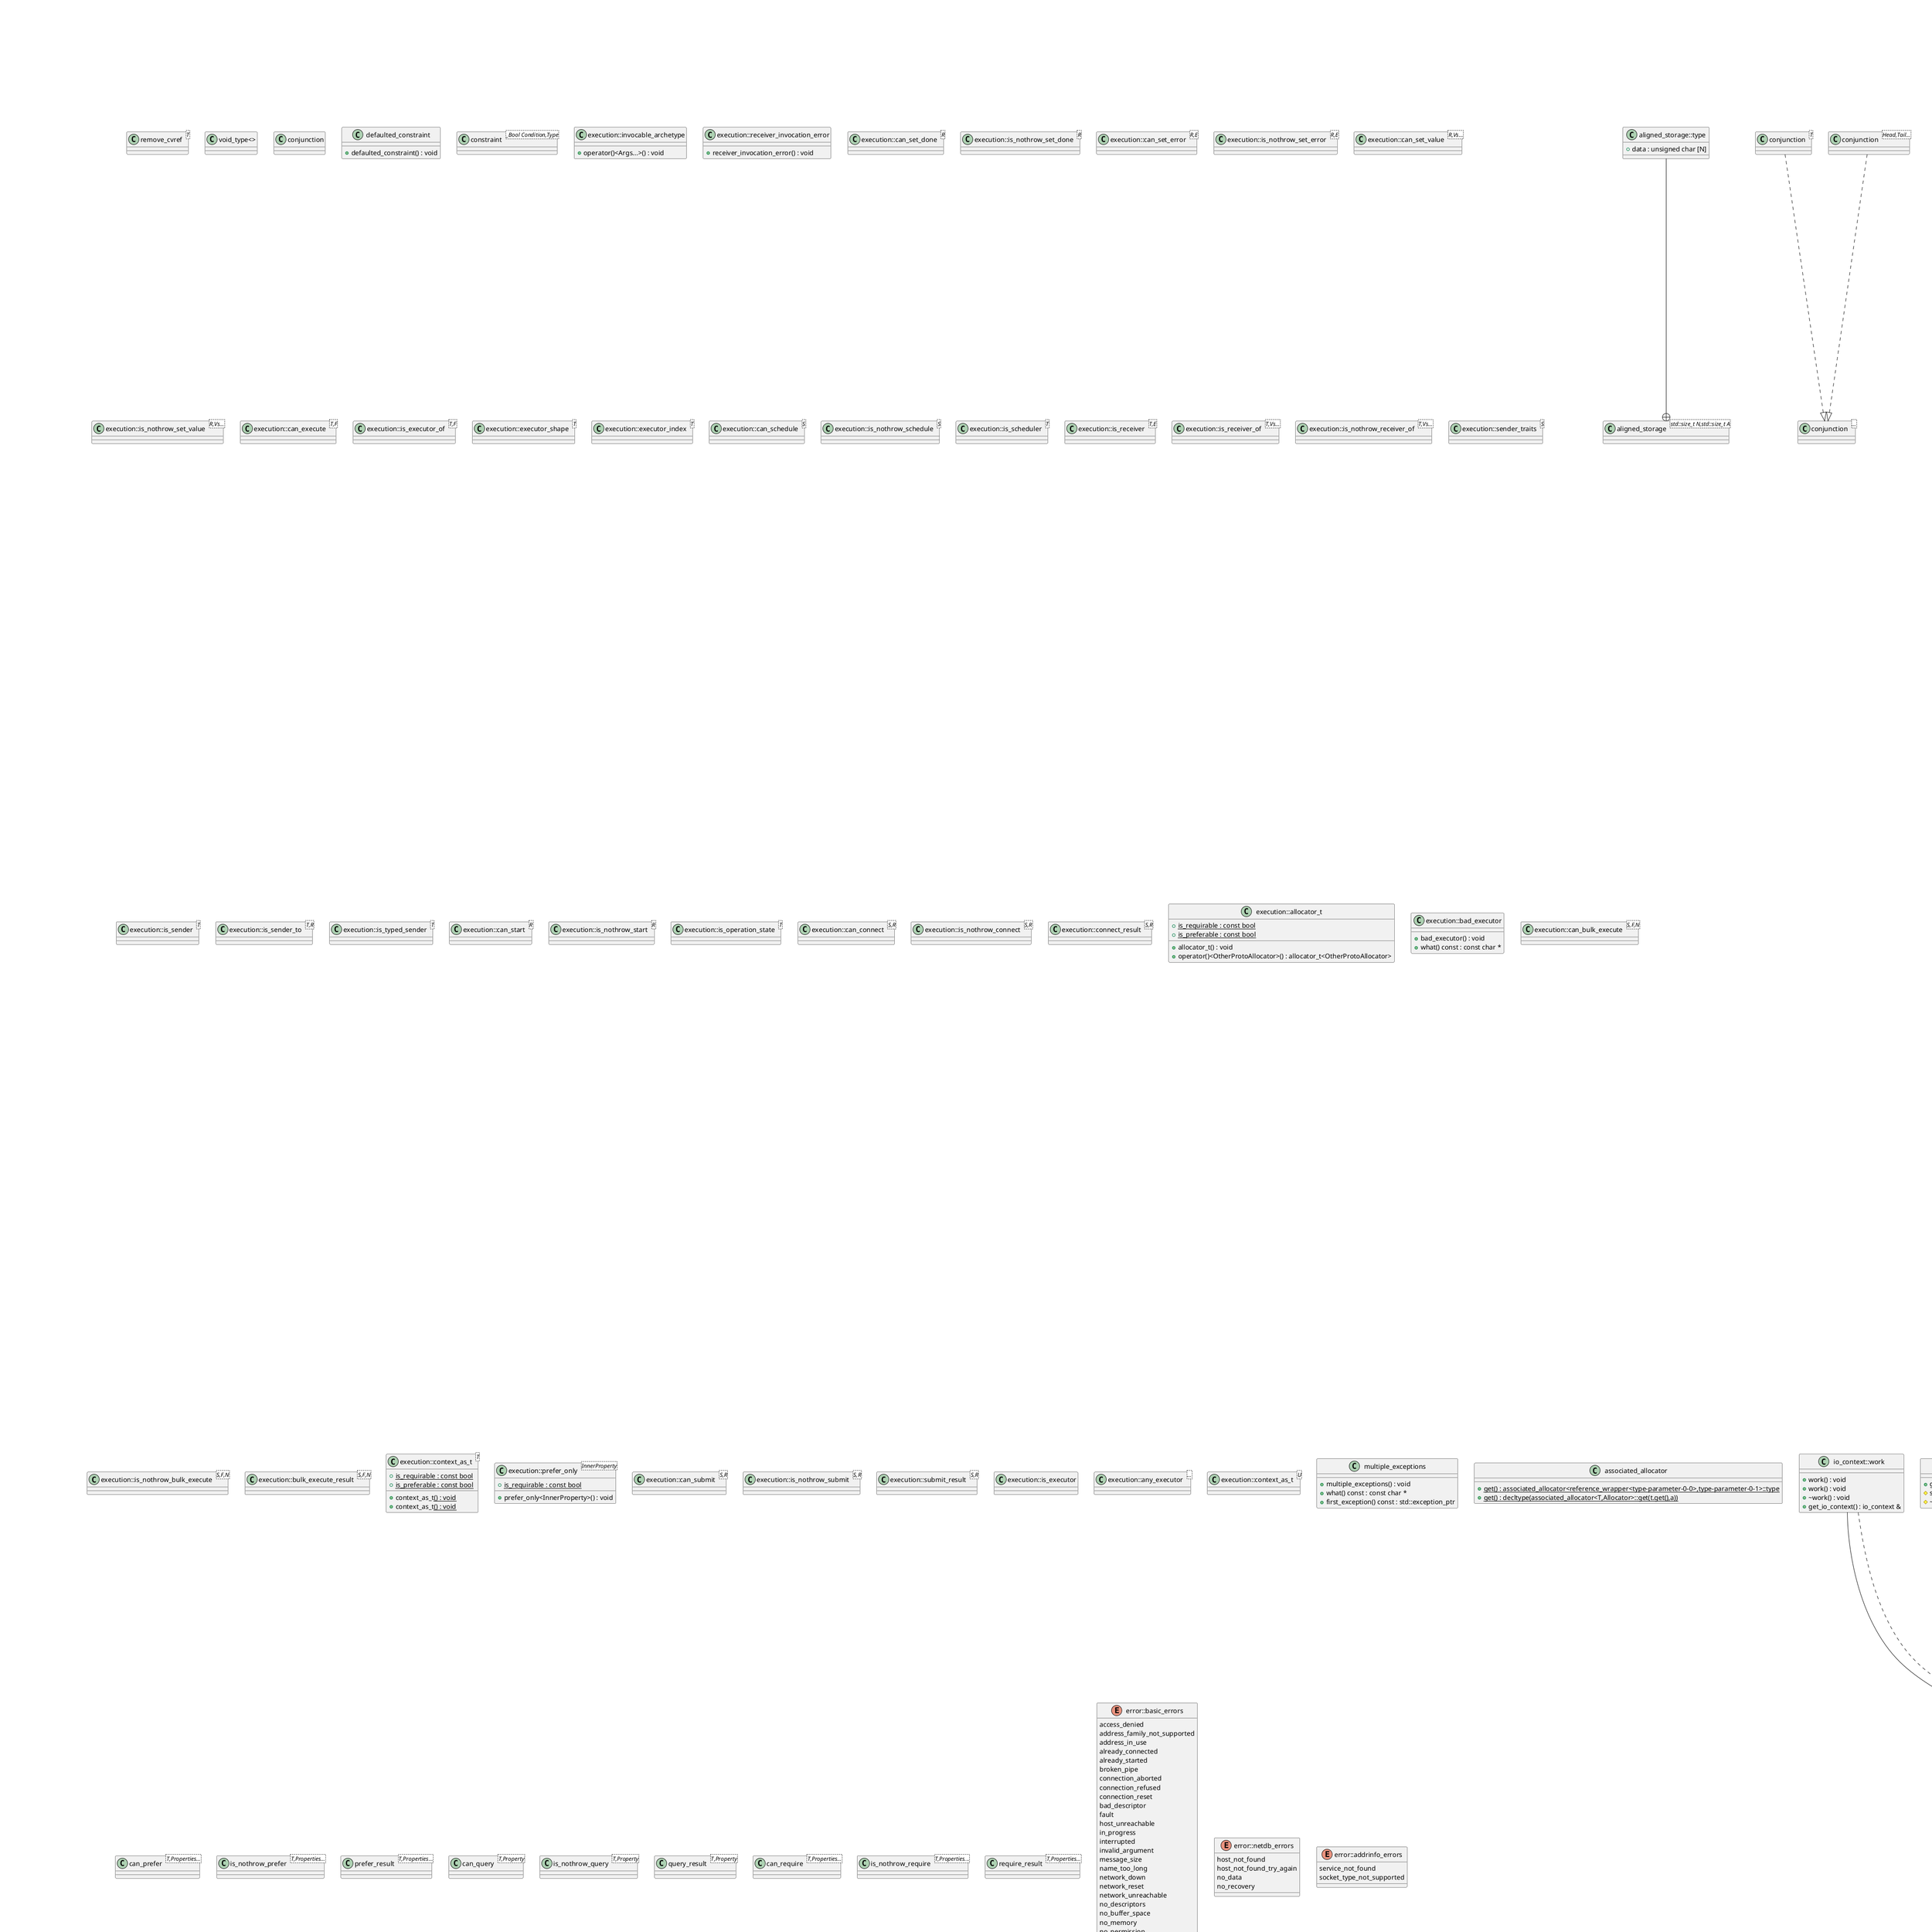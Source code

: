 @startuml
title Class Diagram for boost asio
class "aligned_storage<std::size_t N,std::size_t A>" as C_0000579592779670012332
class C_0000579592779670012332 {
}
class "aligned_storage::type" as C_0002110400422178108755
class C_0002110400422178108755 {
+data : unsigned char [N]
}
class "remove_cvref<T>" as C_0001987019697484329811
class C_0001987019697484329811 {
}
class "void_type<>" as C_0001000103218164549947
class C_0001000103218164549947 {
}
class "conjunction<...>" as C_0000753777493944093159
class C_0000753777493944093159 {
}
class "conjunction" as C_0000296724516884520014
class C_0000296724516884520014 {
}
class "conjunction<T>" as C_0001041834930635121886
class C_0001041834930635121886 {
}
class "conjunction<Head,Tail...>" as C_0001684094058832511287
class C_0001684094058832511287 {
}
class "defaulted_constraint" as C_0002086795079272478460
class C_0002086795079272478460 {
+defaulted_constraint() : void
}
class "constraint<_Bool Condition,Type>" as C_0000576389164609867081
class C_0000576389164609867081 {
}
class "execution::invocable_archetype" as C_0002268761606142125805
class C_0002268761606142125805 {
+operator()<Args...>() : void
}
class "execution::receiver_invocation_error" as C_0000972429552341426131
class C_0000972429552341426131 {
+receiver_invocation_error() : void
}
class "execution::can_set_done<R>" as C_0002082518388914266172
class C_0002082518388914266172 {
}
class "execution::is_nothrow_set_done<R>" as C_0001962000632127088146
class C_0001962000632127088146 {
}
class "execution::can_set_error<R,E>" as C_0000405303666802852631
class C_0000405303666802852631 {
}
class "execution::is_nothrow_set_error<R,E>" as C_0000045140933470815653
class C_0000045140933470815653 {
}
class "execution::can_set_value<R,Vs...>" as C_0000389647355528027145
class C_0000389647355528027145 {
}
class "execution::is_nothrow_set_value<R,Vs...>" as C_0001441722819273374224
class C_0001441722819273374224 {
}
class "execution::can_execute<T,F>" as C_0002119763767749626858
class C_0002119763767749626858 {
}
class "execution::is_executor<T>" as C_0002295839784929029914
class C_0002295839784929029914 {
}
class "execution::is_executor_of<T,F>" as C_0002144590037745486826
class C_0002144590037745486826 {
}
class "execution::executor_shape<T>" as C_0000445495203297773331
class C_0000445495203297773331 {
}
class "execution::executor_index<T>" as C_0001609874729614519265
class C_0001609874729614519265 {
}
class "execution::can_schedule<S>" as C_0000732418261509680155
class C_0000732418261509680155 {
}
class "execution::is_nothrow_schedule<S>" as C_0000067795948250504679
class C_0000067795948250504679 {
}
class "execution::is_scheduler<T>" as C_0000935905208951410413
class C_0000935905208951410413 {
}
class "execution::is_receiver<T,E>" as C_0000111106382659944809
class C_0000111106382659944809 {
}
class "execution::is_receiver_of<T,Vs...>" as C_0001642894112610859064
class C_0001642894112610859064 {
}
class "execution::is_nothrow_receiver_of<T,Vs...>" as C_0001181660369662644829
class C_0001181660369662644829 {
}
class "execution::sender_traits<S>" as C_0000004602000229436680
class C_0000004602000229436680 {
}
class "execution::is_sender<T>" as C_0001149225105691160543
class C_0001149225105691160543 {
}
class "execution::is_sender_to<T,R>" as C_0001381488724873157820
class C_0001381488724873157820 {
}
class "execution::is_typed_sender<T>" as C_0001738113620967102102
class C_0001738113620967102102 {
}
class "execution::can_start<R>" as C_0000967739045281501834
class C_0000967739045281501834 {
}
class "execution::is_nothrow_start<R>" as C_0001447801322838974785
class C_0001447801322838974785 {
}
class "execution::is_operation_state<T>" as C_0001585224038675902175
class C_0001585224038675902175 {
}
class "execution::can_connect<S,R>" as C_0001332409624746049559
class C_0001332409624746049559 {
}
class "execution::is_nothrow_connect<S,R>" as C_0001900795959504001078
class C_0001900795959504001078 {
}
class "execution::connect_result<S,R>" as C_0000590588717228504908
class C_0000590588717228504908 {
}
class "execution::allocator_t<ProtoAllocator>" as C_0001919956248681364680
class C_0001919956248681364680 {
+value() const : ProtoAllocator
{static} +is_requirable : const bool
{static} +is_preferable : const bool
}
class "execution::allocator_t::static_proxy<T>" as C_0002178673844739850305
class C_0002178673844739850305 {
}
class "execution::allocator_t::query_static_constexpr_member<T>" as C_0002094325986805421920
class C_0002094325986805421920 {
}
class "execution::allocator_t" as C_0000328240645697443049
class C_0000328240645697443049 {
+allocator_t() : void
+operator()<OtherProtoAllocator>() : allocator_t<OtherProtoAllocator>
{static} +is_requirable : const bool
{static} +is_preferable : const bool
}
class "execution::allocator_t<void>" as C_0001751898571735160462
class C_0001751898571735160462 {
+allocator_t() : void
+operator()<OtherProtoAllocator>() : allocator_t<OtherProtoAllocator>
{static} +is_requirable : const bool
{static} +is_preferable : const bool
}
class "execution::bad_executor" as C_0002062081675072086182
class C_0002062081675072086182 {
+bad_executor() : void
+what() const : const char *
}
class "execution::any_executor" as C_0001163808302553303505
class C_0001163808302553303505 {
+any_executor() : void
+any_executor() : void
+any_executor() : void
+any_executor() : void
+operator=() : execution::any_executor<> &
+operator=() : execution::any_executor<> &
+any_executor() : void
+any_executor() : void
+operator=() : execution::any_executor<> &
+swap() : void
+equality_helper() const : bool
+any_executor<Executor>() : void
+any_executor<Executor>() : void
+any_executor<OtherSupportableProperties...>() : void
+any_executor<OtherSupportableProperties...>() : void
}
class "execution::any_executor<SupportableProperties...>" as C_0000352118411325380521
class C_0000352118411325380521 {
}
class "execution::any_executor::find_convertible_property<T>" as C_0001886574204218092814
class C_0001886574204218092814 {
}
class "execution::any_executor::find_convertible_requirable_property<T>" as C_0001232554361209982665
class C_0001232554361209982665 {
}
class "execution::any_executor::find_convertible_preferable_property<T>" as C_0001631490790111047121
class C_0001631490790111047121 {
}
class "execution::can_bulk_execute<S,F,N>" as C_0001980535949126915332
class C_0001980535949126915332 {
}
class "execution::is_nothrow_bulk_execute<S,F,N>" as C_0001474698393389523959
class C_0001474698393389523959 {
}
class "execution::bulk_execute_result<S,F,N>" as C_0001969029287527607370
class C_0001969029287527607370 {
}
class "execution::context_as_t<T>" as C_0002111739362956445069
class C_0002111739362956445069 {
+context_as_t<U>() : void
+context_as_t<U>() : void
{static} +is_requirable : const bool
{static} +is_preferable : const bool
}
class "execution::prefer_only<InnerProperty>" as C_0002099617589394897753
class C_0002099617589394897753 {
+prefer_only<InnerProperty>() : void
{static} +is_requirable : const bool
}
class "execution::can_submit<S,R>" as C_0001917254621073297788
class C_0001917254621073297788 {
}
class "execution::is_nothrow_submit<S,R>" as C_0001228625026234348305
class C_0001228625026234348305 {
}
class "execution::submit_result<S,R>" as C_0000849094483816578277
class C_0000849094483816578277 {
}
class "execution::is_executor" as C_0001262484639467907853
class C_0001262484639467907853 {
}
class "execution::is_executor<io_context>" as C_0000105945471770528204
class C_0000105945471770528204 {
}
class "execution::is_executor<thread_pool>" as C_0001620070496707355129
class C_0001620070496707355129 {
}
class "execution::any_executor<...>" as C_0000958091182183117250
class C_0000958091182183117250 {
}
class "execution::context_as_t<U>" as C_0002080209979786011883
class C_0002080209979786011883 {
}
class "multiple_exceptions" as C_0001264191542819817749
class C_0001264191542819817749 {
+multiple_exceptions() : void
+what() const : const char *
+first_exception() const : std::exception_ptr
}
class "associated_allocator<T,Allocator>" as C_0001763862446001942345
class C_0001763862446001942345 {
}
class "associated_allocator" as C_0001830365946563533489
class C_0001830365946563533489 {
{static} +get() : associated_allocator<reference_wrapper<type-parameter-0-0>,type-parameter-0-1>::type
{static} +get() : decltype(associated_allocator<T,Allocator>::get(t.get(),a))
}
class "associated_allocator<std::reference_wrapper<type-parameter-0-0>,type-parameter-0-1>" as C_0001333988438710426705
class C_0001333988438710426705 {
{static} +get() : associated_allocator<reference_wrapper<type-parameter-0-0>,type-parameter-0-1>::type
{static} +get() : decltype(associated_allocator<T,Allocator>::get(t.get(),a))
}
class "can_prefer<T,Properties...>" as C_0002185418976218609686
class C_0002185418976218609686 {
}
class "is_nothrow_prefer<T,Properties...>" as C_0001732291581700516551
class C_0001732291581700516551 {
}
class "prefer_result<T,Properties...>" as C_0001333738625188322489
class C_0001333738625188322489 {
}
class "can_query<T,Property>" as C_0001914587886529905881
class C_0001914587886529905881 {
}
class "is_nothrow_query<T,Property>" as C_0001519501349843584133
class C_0001519501349843584133 {
}
class "query_result<T,Property>" as C_0000132471295115447389
class C_0000132471295115447389 {
}
class "can_require<T,Properties...>" as C_0001696722461684456340
class C_0001696722461684456340 {
}
class "is_nothrow_require<T,Properties...>" as C_0002291828421873652752
class C_0002291828421873652752 {
}
class "require_result<T,Properties...>" as C_0001279614435415410300
class C_0001279614435415410300 {
}
enum "error::basic_errors" as C_0002147120332809299988
enum C_0002147120332809299988 {
access_denied
address_family_not_supported
address_in_use
already_connected
already_started
broken_pipe
connection_aborted
connection_refused
connection_reset
bad_descriptor
fault
host_unreachable
in_progress
interrupted
invalid_argument
message_size
name_too_long
network_down
network_reset
network_unreachable
no_descriptors
no_buffer_space
no_memory
no_permission
no_protocol_option
no_such_device
not_connected
not_socket
operation_aborted
operation_not_supported
shut_down
timed_out
try_again
would_block
}
enum "error::netdb_errors" as C_0000925057522115825409
enum C_0000925057522115825409 {
host_not_found
host_not_found_try_again
no_data
no_recovery
}
enum "error::addrinfo_errors" as C_0002162172288910256282
enum C_0002162172288910256282 {
service_not_found
socket_type_not_supported
}
enum "error::misc_errors" as C_0002067309675921375731
enum C_0002067309675921375731 {
already_open
eof
not_found
fd_set_failure
}
class "error::detail::netdb_category" as C_0000570278424444546455
class C_0000570278424444546455 {
+name() const : const char *
+message() const : std::string
}
class "error::detail::addrinfo_category" as C_0000264153005272410604
class C_0000264153005272410604 {
+name() const : const char *
+message() const : std::string
}
class "error::detail::misc_category" as C_0001534085128894270884
class C_0001534085128894270884 {
+name() const : const char *
+message() const : std::string
}
class "any_completion_executor" as C_0002216123710377401285
class C_0002216123710377401285 {
+any_completion_executor() : void
+any_completion_executor() : void
+any_completion_executor() : void
+any_completion_executor() : void
+any_completion_executor() : void
+any_completion_executor() : void
+operator=() : any_completion_executor &
+operator=() : any_completion_executor &
+operator=() : any_completion_executor &
+~any_completion_executor() : void
+swap() : void
+any_completion_executor<OtherAnyExecutor>() : void
+any_completion_executor<OtherAnyExecutor>() : void
+any_completion_executor<Executor>() : void
+any_completion_executor<Executor>() : void
+require<Property>() : class any_completion_executor
+prefer<Property>() : class any_completion_executor
}
enum "cancellation_type" as C_0000267097329498411292
enum C_0000267097329498411292 {
none
terminal
partial
total
all
}
class "cancellation_signal" as C_0001075184824456831325
class C_0001075184824456831325 {
+cancellation_signal() : void
+~cancellation_signal() : void
+emit() : void
+slot() : cancellation_slot
}
class "cancellation_slot" as C_0001060514151700537330
class C_0001060514151700537330 {
+cancellation_slot() : void
+clear() : void
+is_connected() const : bool
+has_handler() const : bool
+emplace<CancellationHandler,Args...>() : CancellationHandler &
+assign<CancellationHandler>() : typename decay<CancellationHandler>::type &
}
class "cancellation_slot::auto_delete_helper" as C_0000957743670870456570
class C_0000957743670870456570 {
+~auto_delete_helper() : void
+mem : std::pair<void *,std::size_t>
}
class "associated_cancellation_slot<T,CancellationSlot>" as C_0000532634720971459996
class C_0000532634720971459996 {
}
class "associated_cancellation_slot" as C_0001005884597158528235
class C_0001005884597158528235 {
{static} +get() : associated_cancellation_slot<reference_wrapper<type-parameter-0-0>,type-parameter-0-1>::type
{static} +get() : decltype(associated_cancellation_slot<T,CancellationSlot>::get(t.get(),s))
}
class "associated_cancellation_slot<std::reference_wrapper<type-parameter-0-0>,type-parameter-0-1>" as C_0000899286941696341228
class C_0000899286941696341228 {
{static} +get() : associated_cancellation_slot<reference_wrapper<type-parameter-0-0>,type-parameter-0-1>::type
{static} +get() : decltype(associated_cancellation_slot<T,CancellationSlot>::get(t.get(),s))
}
class "is_executor<T>" as C_0000872970159060608462
class C_0000872970159060608462 {
}
class "basic_system_executor<Blocking,Relationship,Allocator>" as C_0001884445244141597806
class C_0001884445244141597806 {
+basic_system_executor<Blocking, Relationship, Allocator>() : void
+context() const : system_context &
+on_work_started() const : void
+on_work_finished() const : void
+execute<Function>() : void
+dispatch<Function,OtherAllocator>() : void
+post<Function,OtherAllocator>() : void
+defer<Function,OtherAllocator>() : void
}
class "execution_context" as C_0002065305983511051496
class C_0002065305983511051496 {
+execution_context() : void
+~execution_context() : void
#shutdown() : void
#destroy() : void
+notify_fork() : void
}
enum "execution_context::fork_event" as C_0000695141153035704827
enum C_0000695141153035704827 {
fork_prepare
fork_parent
fork_child
}
class "execution_context::id" as C_0002061865058505779735
class C_0002061865058505779735 {
+id() : void
}
abstract "execution_context::service" as C_0002149874971759018197
abstract C_0002149874971759018197 {
+context() : execution_context &
#service() : void
#~service() : void
}
class "execution_context::service::key" as C_0000707417393859856318
class C_0000707417393859856318 {
+key() : void
+type_info_ : const std::type_info *
+id_ : const execution_context::id *
}
class "service_already_exists" as C_0001303087164408281476
class C_0001303087164408281476 {
+service_already_exists() : void
}
class "invalid_service_owner" as C_0000724166715409489817
class C_0000724166715409489817 {
+invalid_service_owner() : void
}
class "async_completion<CompletionToken,Signatures...>" as C_0001538166116730723609
class C_0001538166116730723609 {
+async_completion<CompletionToken, Signatures...>() : void
+completion_handler : typename conditional<is_same<CompletionToken,completion_handler_type>::value,completion_handler_type &,completion_handler_type>::type
+result : async_result<typename decay<CompletionToken>::type,Signatures...>
}
class "is_async_operation<T,Args...>" as C_0001973172076909946704
class C_0001973172076909946704 {
}
class "completion_signature_of<T,Args...>" as C_0001885286219411315513
class C_0001885286219411315513 {
}
class "default_completion_token<T>" as C_0002020472629250993016
class C_0002020472629250993016 {
}
class "basic_system_executor<execution::detail::blocking::possibly_t<I>,execution::detail::relationship::fork_t<I>,std::allocator<void>>" as C_0001930045390932397221
class C_0001930045390932397221 {
}
class "system_context" as C_0001221939569020161524
class C_0001221939569020161524 {
+~system_context() : void
+get_executor() : system_context::executor_type
+stop() : void
+stopped() const : bool
+join() : void
+system_context() : void
}
class "system_context::thread_function" as C_0000927029792606998000
class C_0000927029792606998000 {
+operator()() : void
+scheduler_ : detail::scheduler *
}
class "associated_executor<T,Executor>" as C_0000923206039121407326
class C_0000923206039121407326 {
}
class "associated_executor" as C_0000542372358239726186
class C_0000542372358239726186 {
{static} +get() : associated_executor<reference_wrapper<type-parameter-0-0>,type-parameter-0-1>::type
{static} +get() : decltype(associated_executor<T,Executor>::get(t.get(),ex))
}
class "associated_executor<std::reference_wrapper<type-parameter-0-0>,type-parameter-0-1>" as C_0001454795182572301238
class C_0001454795182572301238 {
{static} +get() : associated_executor<reference_wrapper<type-parameter-0-0>,type-parameter-0-1>::type
{static} +get() : decltype(associated_executor<T,Executor>::get(t.get(),ex))
}
class "cancellation_filter<cancellation_type_t Mask>" as C_0002052210819347097931
class C_0002052210819347097931 {
+operator()() const : cancellation_type_t
}
class "cancellation_state" as C_0001623925961559449120
class C_0001623925961559449120 {
+cancellation_state() : void
+slot() const : cancellation_slot
+cancelled() const : cancellation_type_t
+clear() : void
+cancellation_state<CancellationSlot>() : void
+cancellation_state<CancellationSlot,Filter>() : void
+cancellation_state<CancellationSlot,InFilter,OutFilter>() : void
}
class "cancellation_state::impl_base" as C_0000211046925031916270
class C_0000211046925031916270 {
+impl_base() : void
}
class "cancellation_state::impl<InFilter,OutFilter>" as C_0000475070016299141269
class C_0000475070016299141269 {
+impl<InFilter, OutFilter>() : void
+impl<InFilter, OutFilter>() : void
+operator()() : void
+in_filter_ : InFilter
+out_filter_ : OutFilter
}
class "recycling_allocator<T>" as C_0001164715841612463432
class C_0001164715841612463432 {
+recycling_allocator<T>() : void
+operator==() const : bool
+operator!=() const : bool
+allocate() : T *
+deallocate() : void
+recycling_allocator<T><U>() : void
}
class "recycling_allocator::rebind<U>" as C_0000473578666287689519
class C_0000473578666287689519 {
}
class "recycling_allocator" as C_0001992449723781696109
class C_0001992449723781696109 {
+recycling_allocator() : void
+operator==() const : bool
+operator!=() const : bool
+recycling_allocator<U>() : void
}
class "recycling_allocator<void>" as C_0002289647677683880663
class C_0002289647677683880663 {
+recycling_allocator() : void
+operator==() const : bool
+operator!=() const : bool
+recycling_allocator<U>() : void
}
class "any_completion_handler_allocator<T,Signatures...>" as C_0000339474733885529932
class C_0000339474733885529932 {
+operator==() const : bool
+operator!=() const : bool
+allocate() const : T *
+deallocate() const : void
+any_completion_handler_allocator<T, Signatures...><U>() : void
}
class "any_completion_handler_allocator::rebind<U>" as C_0000995635239522977261
class C_0000995635239522977261 {
}
class "any_completion_handler_allocator" as C_0001333788306557319588
class C_0001333788306557319588 {
+operator==() const : bool
+operator!=() const : bool
+any_completion_handler_allocator<void, type-parameter-0-0...><U>() : void
}
class "any_completion_handler_allocator<void,Signatures...>" as C_0000994107202387188237
class C_0000994107202387188237 {
+operator==() const : bool
+operator!=() const : bool
+any_completion_handler_allocator<void, type-parameter-0-0...><U>() : void
}
class "any_completion_handler<Signatures...>" as C_0001518213415919356242
class C_0001518213415919356242 {
+any_completion_handler<Signatures...>() : void
+any_completion_handler<Signatures...>() : void
+any_completion_handler<Signatures...>() : void
+operator=() : any_completion_handler<Signatures...> &
+operator=() : any_completion_handler<Signatures...> &
+~any_completion_handler<Signatures...>() : void
+operator bool() const : bool
+operator!() const : bool
+swap() : void
+get_allocator() const : any_completion_handler::allocator_type
+get_cancellation_slot() const : any_completion_handler::cancellation_slot_type
+any_completion_handler<Signatures...><H,Handler>() : void
+operator()<Args...>() : decltype(this->fn_table_->call(this->impl_, static_cast<Args &&>(args)...))
}
class "associated_executor<any_completion_handler<>,type-parameter-0-1>" as C_0000996213171688166134
class C_0000996213171688166134 {
{static} +get() : any_completion_executor<any_completion_handler<type-parameter-0-0...>,type-parameter-0-1>::type
}
class "any_io_executor" as C_0000750189554942949379
class C_0000750189554942949379 {
+any_io_executor() : void
+any_io_executor() : void
+any_io_executor() : void
+any_io_executor() : void
+any_io_executor() : void
+any_io_executor() : void
+operator=() : any_io_executor &
+operator=() : any_io_executor &
+operator=() : any_io_executor &
+~any_io_executor() : void
+swap() : void
+any_io_executor<OtherAnyExecutor>() : void
+any_io_executor<OtherAnyExecutor>() : void
+any_io_executor<Executor>() : void
+any_io_executor<Executor>() : void
+require<Property>() : class any_io_executor
+prefer<Property>() : class any_io_executor
}
class "append_t<CompletionToken,Values...>" as C_0000920728604948448211
class C_0000920728604948448211 {
+append_t<CompletionToken, Values...><T,V...>() : void
+token_ : CompletionToken
+values_ : std::tuple<Values...>
}
class "as_tuple_t<CompletionToken>" as C_0000821918711511637479
class C_0000821918711511637479 {
+as_tuple_t<CompletionToken>() : void
+as_tuple_t<CompletionToken><T>() : void
{static} +as_default_on<T>() : typename decay<T>::type::template rebind_executor<executor_with_default<typename decay<T>::type::executor_type> >::other
+token_ : CompletionToken
}
class "as_tuple_t::default_constructor_tag" as C_0001283838706248842689
class C_0001283838706248842689 {
}
class "as_tuple_t::executor_with_default<InnerExecutor>" as C_0001427378672799846397
class C_0001427378672799846397 {
+executor_with_default<InnerExecutor><InnerExecutor1>() : void
}
class "associated_immediate_executor<T,Executor>" as C_0001058762363213460233
class C_0001058762363213460233 {
}
class "associated_immediate_executor" as C_0002036247542250675663
class C_0002036247542250675663 {
{static} +get() : decltype(associated_immediate_executor<T,Executor>::get(t.get(),ex))
}
class "associated_immediate_executor<std::reference_wrapper<type-parameter-0-0>,type-parameter-0-1>" as C_0002287188187341591389
class C_0002287188187341591389 {
{static} +get() : decltype(associated_immediate_executor<T,Executor>::get(t.get(),ex))
}
class "io_context::basic_executor_type<std::allocator<void>,0>" as C_0001588984883922838991
class C_0001588984883922838991 {
}
class "io_context" as C_0000105129752803362734
class C_0000105129752803362734 {
+io_context() : void
+io_context() : void
+~io_context() : void
+get_executor() : io_context::executor_type
+run() : io_context::count_type
+run() : io_context::count_type
+run_one() : io_context::count_type
+run_one() : io_context::count_type
+poll() : io_context::count_type
+poll() : io_context::count_type
+poll_one() : io_context::count_type
+poll_one() : io_context::count_type
+stop() : void
+stopped() const : bool
+restart() : void
+reset() : void
+run_for<Rep,Period>() : std::size_t
+run_until<Clock,Duration>() : std::size_t
+run_one_for<Rep,Period>() : std::size_t
+run_one_until<Clock,Duration>() : std::size_t
+dispatch<LegacyCompletionHandler>() : decltype(async_initiate<LegacyCompletionHandler, void (void)>(declval<struct io_context::initiate_dispatch>(), handler, this))
+post<LegacyCompletionHandler>() : decltype(async_initiate<LegacyCompletionHandler, void (void)>(declval<struct io_context::initiate_post>(), handler, this))
+wrap<Handler>() : detail::wrapped_handler<io_context &, Handler>
}
class "io_context::basic_executor_type<Allocator,uintptr_t Bits>" as C_0000276547691992090690
class C_0000276547691992090690 {
+basic_executor_type<Allocator, Bits>() : void
+basic_executor_type<Allocator, Bits>() : void
+~basic_executor_type<Allocator, Bits>() : void
+operator=() : basic_executor_type<Allocator,Bits> &
+operator=() : basic_executor_type<Allocator,Bits> &
+running_in_this_thread() const : bool
+context() const : io_context &
+on_work_started() const : void
+on_work_finished() const : void
+execute<Function>() : void
+dispatch<Function,OtherAllocator>() : void
+post<Function,OtherAllocator>() : void
+defer<Function,OtherAllocator>() : void
}
class "io_context::work" as C_0000001930820299579924
class C_0000001930820299579924 {
+work() : void
+work() : void
+~work() : void
+get_io_context() : io_context &
}
class "io_context::service" as C_0001841820429911858749
class C_0001841820429911858749 {
+get_io_context() : io_context &
#service() : void
#~service() : void
}
class "executor_work_guard" as C_0001052945440517134591
class C_0001052945440517134591 {
+executor_work_guard<type-parameter-0-0, typename enable_if<is_executor<Executor>::value, void>::type>() : void
+executor_work_guard<type-parameter-0-0, typename enable_if<is_executor<Executor>::value, void>::type>() : void
+executor_work_guard<type-parameter-0-0, typename enable_if<is_executor<Executor>::value, void>::type>() : void
+~executor_work_guard<type-parameter-0-0, typename enable_if<is_executor<Executor>::value, void>::type>() : void
+get_executor() const : executor_work_guard<type-parameter-0-0,typename enable_if<is_executor<Executor>::value,void>::type>::executor_type
+owns_work() const : bool
+reset() : void
}
class "executor_work_guard<Executor,typename enable_if<is_executor<Executor>>,void>" as C_0000116913879989434614
class C_0000116913879989434614 {
+executor_work_guard<type-parameter-0-0, typename enable_if<is_executor<Executor>::value, void>::type>() : void
+executor_work_guard<type-parameter-0-0, typename enable_if<is_executor<Executor>::value, void>::type>() : void
+executor_work_guard<type-parameter-0-0, typename enable_if<is_executor<Executor>::value, void>::type>() : void
+~executor_work_guard<type-parameter-0-0, typename enable_if<is_executor<Executor>::value, void>::type>() : void
+get_executor() const : executor_work_guard<type-parameter-0-0,typename enable_if<is_executor<Executor>::value,void>::type>::executor_type
+owns_work() const : bool
+reset() : void
}
class "executor_work_guard<Executor,typename enable_if<! is_executor<Executor>>,typename enable_if<is_executor<Executor>>>" as C_0001466659954377760637
class C_0001466659954377760637 {
+executor_work_guard<type-parameter-0-0, typename enable_if<! is_executor<Executor>::value, void>::type, typename enable_if<is_executor<Executor>::value, void>::type>() : void
+executor_work_guard<type-parameter-0-0, typename enable_if<! is_executor<Executor>::value, void>::type, typename enable_if<is_executor<Executor>::value, void>::type>() : void
+executor_work_guard<type-parameter-0-0, typename enable_if<! is_executor<Executor>::value, void>::type, typename enable_if<is_executor<Executor>::value, void>::type>() : void
+~executor_work_guard<type-parameter-0-0, typename enable_if<! is_executor<Executor>::value, void>::type, typename enable_if<is_executor<Executor>::value, void>::type>() : void
+get_executor() const : executor_work_guard<type-parameter-0-0,typename enable_if<! is_executor<Executor>::value,void>::type,typename enable_if<is_executor<Executor>::value,void>::type>::executor_type
+owns_work() const : bool
+reset() : void
}
class "io_context::initiate_dispatch" as C_0000073531310776945951
class C_0000073531310776945951 {
+operator()<LegacyCompletionHandler>() : void
}
class "io_context::initiate_post" as C_0002167338014875013779
class C_0002167338014875013779 {
+operator()<LegacyCompletionHandler>() : void
}
class "socket_base" as C_0001329267821479112043
class C_0001329267821479112043 {
#~socket_base() : void
{static} +message_peek : const int
{static} +message_out_of_band : const int
{static} +message_do_not_route : const int
{static} +message_end_of_record : const int
{static} +max_listen_connections : const int
{static} +max_connections : const int
}
enum "socket_base::shutdown_type" as C_0000133685500292154467
enum C_0000133685500292154467 {
shutdown_receive
shutdown_send
shutdown_both
}
enum "socket_base::wait_type" as C_0000336099795826135937
enum C_0000336099795826135937 {
wait_read
wait_write
wait_error
}
class "is_contiguous_iterator<T>" as C_0002205823896566184199
class C_0002205823896566184199 {
}
class "mutable_buffer" as C_0000622260736241324297
class C_0000622260736241324297 {
+mutable_buffer() : void
+mutable_buffer() : void
+data() const : void *
+size() const : std::size_t
+operator+=() : mutable_buffer &
}
class "mutable_buffers_1" as C_0001682096113223144056
class C_0001682096113223144056 {
+mutable_buffers_1() : void
+mutable_buffers_1() : void
+begin() const : mutable_buffers_1::const_iterator
+end() const : mutable_buffers_1::const_iterator
}
class "const_buffer" as C_0000298775955056524500
class C_0000298775955056524500 {
+const_buffer() : void
+const_buffer() : void
+const_buffer() : void
+data() const : const void *
+size() const : std::size_t
+operator+=() : const_buffer &
}
class "const_buffers_1" as C_0000923069171355014186
class C_0000923069171355014186 {
+const_buffers_1() : void
+const_buffers_1() : void
+begin() const : const_buffers_1::const_iterator
+end() const : const_buffers_1::const_iterator
}
class "null_buffers" as C_0001632964849648014196
class C_0001632964849648014196 {
+begin() const : null_buffers::const_iterator
+end() const : null_buffers::const_iterator
}
class "dynamic_string_buffer<Elem,Traits,Allocator>" as C_0000491537876793414642
class C_0000491537876793414642 {
+dynamic_string_buffer<Elem, Traits, Allocator>() : void
+dynamic_string_buffer<Elem, Traits, Allocator>() : void
+dynamic_string_buffer<Elem, Traits, Allocator>() : void
+size() const : std::size_t
+max_size() const : std::size_t
+capacity() const : std::size_t
+data() const : dynamic_string_buffer::const_buffers_type
+data() : dynamic_string_buffer::mutable_buffers_type
+data() const : dynamic_string_buffer::const_buffers_type
+prepare() : dynamic_string_buffer::mutable_buffers_type
+commit() : void
+grow() : void
+shrink() : void
+consume() : void
}
class "dynamic_vector_buffer<Elem,Allocator>" as C_0000042643733936786038
class C_0000042643733936786038 {
+dynamic_vector_buffer<Elem, Allocator>() : void
+dynamic_vector_buffer<Elem, Allocator>() : void
+dynamic_vector_buffer<Elem, Allocator>() : void
+size() const : std::size_t
+max_size() const : std::size_t
+capacity() const : std::size_t
+data() const : dynamic_vector_buffer::const_buffers_type
+data() : dynamic_vector_buffer::mutable_buffers_type
+data() const : dynamic_vector_buffer::const_buffers_type
+prepare() : dynamic_vector_buffer::mutable_buffers_type
+commit() : void
+grow() : void
+shrink() : void
+consume() : void
}
class "is_mutable_buffer_sequence<T>" as C_0001245799211275390768
class C_0001245799211275390768 {
}
class "is_const_buffer_sequence<T>" as C_0000531835600544833660
class C_0000531835600544833660 {
}
class "is_dynamic_buffer_v1<T>" as C_0000493043484508310822
class C_0000493043484508310822 {
}
class "is_dynamic_buffer_v2<T>" as C_0000098699251076698219
class C_0000098699251076698219 {
}
class "is_dynamic_buffer<T>" as C_0002258581739027353293
class C_0002258581739027353293 {
}
class "registered_buffer_id" as C_0000735632064666601427
class C_0000735632064666601427 {
+registered_buffer_id() : void
+native_handle() const : registered_buffer_id::native_handle_type
}
class "mutable_registered_buffer" as C_0000138963604805253517
class C_0000138963604805253517 {
+mutable_registered_buffer() : void
+buffer() const : const mutable_buffer &
+data() const : void *
+size() const : std::size_t
+id() const : const registered_buffer_id &
+operator+=() : mutable_registered_buffer &
}
class "const_registered_buffer" as C_0002280791800217451586
class C_0002280791800217451586 {
+const_registered_buffer() : void
+const_registered_buffer() : void
+buffer() const : const const_buffer &
+data() const : const void *
+size() const : std::size_t
+id() const : const registered_buffer_id &
+operator+=() : const_registered_buffer &
}
class "basic_socket<Protocol,Executor>" as C_0002251142779628954667
class C_0002251142779628954667 {
+basic_socket<Protocol, Executor>() : void
+basic_socket<Protocol, Executor>() : void
+basic_socket<Protocol, Executor>() : void
+basic_socket<Protocol, Executor>() : void
+basic_socket<Protocol, Executor>() : void
+operator=() : basic_socket<Protocol,Executor> &
+get_executor() : const basic_socket::executor_type &
+lowest_layer() : basic_socket::lowest_layer_type &
+lowest_layer() const : const basic_socket::lowest_layer_type &
+open() : void
+open() : boost::system::error_code
+assign() : void
+assign() : boost::system::error_code
+is_open() const : bool
+close() : void
+close() : boost::system::error_code
+release() : basic_socket::native_handle_type
+release() : basic_socket::native_handle_type
+native_handle() : basic_socket::native_handle_type
+cancel() : void
+cancel() : boost::system::error_code
+at_mark() const : bool
+at_mark() const : bool
+available() const : std::size_t
+available() const : std::size_t
+bind() : void
+bind() : boost::system::error_code
+connect() : void
+connect() : boost::system::error_code
+non_blocking() const : bool
+non_blocking() : void
+non_blocking() : boost::system::error_code
+native_non_blocking() const : bool
+native_non_blocking() : void
+native_non_blocking() : boost::system::error_code
+local_endpoint() const : basic_socket::endpoint_type
+local_endpoint() const : basic_socket::endpoint_type
+remote_endpoint() const : basic_socket::endpoint_type
+remote_endpoint() const : basic_socket::endpoint_type
+shutdown() : void
+shutdown() : boost::system::error_code
+wait() : void
+wait() : boost::system::error_code
#~basic_socket<Protocol, Executor>() : void
+basic_socket<Protocol, Executor><ExecutionContext>() : void
+basic_socket<Protocol, Executor><ExecutionContext>() : void
+basic_socket<Protocol, Executor><ExecutionContext>() : void
+basic_socket<Protocol, Executor><ExecutionContext>() : void
+basic_socket<Protocol, Executor><Protocol1,Executor1>() : void
+operator=<Protocol1,Executor1>() : typename constraint<is_convertible<Protocol1, Protocol>::value && is_convertible<Executor1, Executor>::value, basic_socket<Protocol, Executor> &>::type
+async_connect<ConnectToken>() : decltype(async_initiate<ConnectToken, void (boost::system::error_code)>(declval<class basic_socket::initiate_async_connect>(), token, peer_endpoint, declval<boost::system::error_code &>()))
+set_option<SettableSocketOption>() : void
+set_option<SettableSocketOption>() : boost::system::error_code
+get_option<GettableSocketOption>() : void
+get_option<GettableSocketOption>() : boost::system::error_code
+io_control<IoControlCommand>() : void
+io_control<IoControlCommand>() : boost::system::error_code
+async_wait<WaitToken>() : decltype(async_initiate<WaitToken, void (boost::system::error_code)>(declval<class basic_socket::initiate_async_wait>(), token, w))
#impl_ : detail::io_object_impl<detail::reactive_socket_service<Protocol>,Executor>
}
class "basic_socket::rebind_executor<Executor1>" as C_0000118360417514684777
class C_0000118360417514684777 {
}
class "basic_socket::initiate_async_connect" as C_0000992936191056096373
class C_0000992936191056096373 {
+initiate_async_connect() : void
+get_executor() const : const basic_socket::initiate_async_connect::executor_type &
+operator()<ConnectHandler>() : void
}
class "basic_socket::initiate_async_wait" as C_0000663413449874258456
class C_0000663413449874258456 {
+initiate_async_wait() : void
+get_executor() const : const basic_socket::initiate_async_wait::executor_type &
+operator()<WaitHandler>() : void
}
class "basic_datagram_socket<Protocol,Executor>" as C_0000300421770783900070
class C_0000300421770783900070 {
+basic_datagram_socket<Protocol, Executor>() : void
+basic_datagram_socket<Protocol, Executor>() : void
+basic_datagram_socket<Protocol, Executor>() : void
+basic_datagram_socket<Protocol, Executor>() : void
+basic_datagram_socket<Protocol, Executor>() : void
+operator=() : basic_datagram_socket<Protocol,Executor> &
+~basic_datagram_socket<Protocol, Executor>() : void
+basic_datagram_socket<Protocol, Executor><ExecutionContext>() : void
+basic_datagram_socket<Protocol, Executor><ExecutionContext>() : void
+basic_datagram_socket<Protocol, Executor><ExecutionContext>() : void
+basic_datagram_socket<Protocol, Executor><ExecutionContext>() : void
+basic_datagram_socket<Protocol, Executor><Protocol1,Executor1>() : void
+operator=<Protocol1,Executor1>() : typename constraint<is_convertible<Protocol1, Protocol>::value && is_convertible<Executor1, Executor>::value, basic_datagram_socket<Protocol, Executor> &>::type
+send<ConstBufferSequence>() : std::size_t
+send<ConstBufferSequence>() : std::size_t
+send<ConstBufferSequence>() : std::size_t
+async_send<ConstBufferSequence,WriteToken>() : decltype(async_initiate<WriteToken, void (boost::system::error_code, std::size_t)>(declval<class basic_datagram_socket::initiate_async_send>(), token, buffers, class socket_base::message_flags(0)))
+async_send<ConstBufferSequence,WriteToken>() : decltype(async_initiate<WriteToken, void (boost::system::error_code, std::size_t)>(declval<class basic_datagram_socket::initiate_async_send>(), token, buffers, flags))
+send_to<ConstBufferSequence>() : std::size_t
+send_to<ConstBufferSequence>() : std::size_t
+send_to<ConstBufferSequence>() : std::size_t
+async_send_to<ConstBufferSequence,WriteToken>() : decltype(async_initiate<WriteToken, void (boost::system::error_code, std::size_t)>(declval<class basic_datagram_socket::initiate_async_send_to>(), token, buffers, destination, class socket_base::message_flags(0)))
+async_send_to<ConstBufferSequence,WriteToken>() : decltype(async_initiate<WriteToken, void (boost::system::error_code, std::size_t)>(declval<class basic_datagram_socket::initiate_async_send_to>(), token, buffers, destination, flags))
+receive<MutableBufferSequence>() : std::size_t
+receive<MutableBufferSequence>() : std::size_t
+receive<MutableBufferSequence>() : std::size_t
+async_receive<MutableBufferSequence,ReadToken>() : decltype(async_initiate<ReadToken, void (boost::system::error_code, std::size_t)>(declval<class basic_datagram_socket::initiate_async_receive>(), token, buffers, class socket_base::message_flags(0)))
+async_receive<MutableBufferSequence,ReadToken>() : decltype(async_initiate<ReadToken, void (boost::system::error_code, std::size_t)>(declval<class basic_datagram_socket::initiate_async_receive>(), token, buffers, flags))
+receive_from<MutableBufferSequence>() : std::size_t
+receive_from<MutableBufferSequence>() : std::size_t
+receive_from<MutableBufferSequence>() : std::size_t
+async_receive_from<MutableBufferSequence,ReadToken>() : decltype(async_initiate<ReadToken, void (boost::system::error_code, std::size_t)>(declval<class basic_datagram_socket::initiate_async_receive_from>(), token, buffers, & sender_endpoint, class socket_base::message_flags(0)))
+async_receive_from<MutableBufferSequence,ReadToken>() : decltype(async_initiate<ReadToken, void (boost::system::error_code, std::size_t)>(declval<class basic_datagram_socket::initiate_async_receive_from>(), token, buffers, & sender_endpoint, flags))
}
class "basic_datagram_socket::rebind_executor<Executor1>" as C_0000845548434118702422
class C_0000845548434118702422 {
}
class "basic_datagram_socket::initiate_async_send" as C_0002106151838513322220
class C_0002106151838513322220 {
+initiate_async_send() : void
+get_executor() const : const basic_datagram_socket::initiate_async_send::executor_type &
+operator()<WriteHandler,ConstBufferSequence>() : void
}
class "basic_datagram_socket::initiate_async_send_to" as C_0001404791623453730807
class C_0001404791623453730807 {
+initiate_async_send_to() : void
+get_executor() const : const basic_datagram_socket::initiate_async_send_to::executor_type &
+operator()<WriteHandler,ConstBufferSequence>() : void
}
class "basic_datagram_socket::initiate_async_receive" as C_0001993384269880860283
class C_0001993384269880860283 {
+initiate_async_receive() : void
+get_executor() const : const basic_datagram_socket::initiate_async_receive::executor_type &
+operator()<ReadHandler,MutableBufferSequence>() : void
}
class "basic_datagram_socket::initiate_async_receive_from" as C_0001751521259469802707
class C_0001751521259469802707 {
+initiate_async_receive_from() : void
+get_executor() const : const basic_datagram_socket::initiate_async_receive_from::executor_type &
+operator()<ReadHandler,MutableBufferSequence>() : void
}
class "time_traits" as C_0000684139325220970560
class C_0000684139325220970560 {
{static} +now() : time_traits<boost::posix_time::ptime>::time_type
{static} +add() : time_traits<boost::posix_time::ptime>::time_type
{static} +subtract() : boost::posix_time::time_duration<boost::posix_time::ptime>::duration_type
{static} +less_than() : bool
{static} +to_posix_duration() : boost::posix_time::time_duration
}
class "time_traits<boost::posix_time::ptime>" as C_0001429389221502855366
class C_0001429389221502855366 {
{static} +now() : time_traits<boost::posix_time::ptime>::time_type
{static} +add() : time_traits<boost::posix_time::ptime>::time_type
{static} +subtract() : boost::posix_time::time_duration<boost::posix_time::ptime>::duration_type
{static} +less_than() : bool
{static} +to_posix_duration() : boost::posix_time::time_duration
}
class "basic_deadline_timer<Time,TimeTraits,Executor>" as C_0000825134613055375187
class C_0000825134613055375187 {
+basic_deadline_timer<Time, TimeTraits, Executor>() : void
+basic_deadline_timer<Time, TimeTraits, Executor>() : void
+basic_deadline_timer<Time, TimeTraits, Executor>() : void
+basic_deadline_timer<Time, TimeTraits, Executor>() : void
+operator=() : basic_deadline_timer<Time,TimeTraits,Executor> &
+~basic_deadline_timer<Time, TimeTraits, Executor>() : void
+get_executor() : const basic_deadline_timer::executor_type &
+cancel() : std::size_t
+cancel() : std::size_t
+cancel_one() : std::size_t
+cancel_one() : std::size_t
+expires_at() const : basic_deadline_timer::time_type
+expires_at() : std::size_t
+expires_at() : std::size_t
+expires_from_now() const : basic_deadline_timer::duration_type
+expires_from_now() : std::size_t
+expires_from_now() : std::size_t
+wait() : void
+wait() : void
+basic_deadline_timer<Time, TimeTraits, Executor><ExecutionContext>() : void
+basic_deadline_timer<Time, TimeTraits, Executor><ExecutionContext>() : void
+basic_deadline_timer<Time, TimeTraits, Executor><ExecutionContext>() : void
+async_wait<WaitToken>() : decltype(async_initiate<WaitToken, void (boost::system::error_code)>(declval<class basic_deadline_timer::initiate_async_wait>(), token))
}
class "basic_deadline_timer::rebind_executor<Executor1>" as C_0002179810917352815544
class C_0002179810917352815544 {
}
class "basic_deadline_timer::initiate_async_wait" as C_0000634773909533942772
class C_0000634773909533942772 {
+initiate_async_wait() : void
+get_executor() const : const basic_deadline_timer::initiate_async_wait::executor_type &
+operator()<WaitHandler>() : void
}
class "basic_io_object<IoObjectService,_Bool Movable>" as C_0000539825336144485956
class C_0000539825336144485956 {
+get_io_context() : io_context &
+get_io_service() : io_context &
+get_executor() : basic_io_object::executor_type
#basic_io_object<IoObjectService, Movable>() : void
#~basic_io_object<IoObjectService, Movable>() : void
#get_service() : basic_io_object::service_type &
#get_service() const : const basic_io_object::service_type &
#get_implementation() : basic_io_object::implementation_type &
#get_implementation() const : const basic_io_object::implementation_type &
}
class "basic_io_object" as C_0000617462298852086838
class C_0000617462298852086838 {
+get_io_context() : io_context &
+get_io_service() : io_context &
+get_executor() : io_context::basic_executor_type<type-parameter-0-0,true>::executor_type
#basic_io_object<type-parameter-0-0, true>() : void
#basic_io_object<type-parameter-0-0, true>() : void
#~basic_io_object<type-parameter-0-0, true>() : void
#operator=() : basic_io_object<type-parameter-0-0,true> &
#get_service() : basic_io_object<type-parameter-0-0,true>::service_type &
#get_service() const : const basic_io_object<type-parameter-0-0,true>::service_type &
#get_implementation() : typename type-parameter-0-0::implementation_type &<type-parameter-0-0,true>::implementation_type &
#get_implementation() const : const typename type-parameter-0-0::implementation_type &<type-parameter-0-0,true>::implementation_type &
#basic_io_object<type-parameter-0-0, true><IoObjectService1>() : void
}
class "basic_io_object<IoObjectService,1>" as C_0002023240989275094213
class C_0002023240989275094213 {
+get_io_context() : io_context &
+get_io_service() : io_context &
+get_executor() : io_context::basic_executor_type<type-parameter-0-0,true>::executor_type
#basic_io_object<type-parameter-0-0, true>() : void
#basic_io_object<type-parameter-0-0, true>() : void
#~basic_io_object<type-parameter-0-0, true>() : void
#operator=() : basic_io_object<type-parameter-0-0,true> &
#get_service() : basic_io_object<type-parameter-0-0,true>::service_type &
#get_service() const : const basic_io_object<type-parameter-0-0,true>::service_type &
#get_implementation() : typename type-parameter-0-0::implementation_type &<type-parameter-0-0,true>::implementation_type &
#get_implementation() const : const typename type-parameter-0-0::implementation_type &<type-parameter-0-0,true>::implementation_type &
#basic_io_object<type-parameter-0-0, true><IoObjectService1>() : void
}
class "basic_raw_socket<Protocol,Executor>" as C_0001689830339688587027
class C_0001689830339688587027 {
+basic_raw_socket<Protocol, Executor>() : void
+basic_raw_socket<Protocol, Executor>() : void
+basic_raw_socket<Protocol, Executor>() : void
+basic_raw_socket<Protocol, Executor>() : void
+basic_raw_socket<Protocol, Executor>() : void
+operator=() : basic_raw_socket<Protocol,Executor> &
+~basic_raw_socket<Protocol, Executor>() : void
+basic_raw_socket<Protocol, Executor><ExecutionContext>() : void
+basic_raw_socket<Protocol, Executor><ExecutionContext>() : void
+basic_raw_socket<Protocol, Executor><ExecutionContext>() : void
+basic_raw_socket<Protocol, Executor><ExecutionContext>() : void
+basic_raw_socket<Protocol, Executor><Protocol1,Executor1>() : void
+operator=<Protocol1,Executor1>() : typename constraint<is_convertible<Protocol1, Protocol>::value && is_convertible<Executor1, Executor>::value, basic_raw_socket<Protocol, Executor> &>::type
+send<ConstBufferSequence>() : std::size_t
+send<ConstBufferSequence>() : std::size_t
+send<ConstBufferSequence>() : std::size_t
+async_send<ConstBufferSequence,WriteToken>() : decltype(async_initiate<WriteToken, void (boost::system::error_code, std::size_t)>(declval<class basic_raw_socket::initiate_async_send>(), token, buffers, class socket_base::message_flags(0)))
+async_send<ConstBufferSequence,WriteToken>() : decltype(async_initiate<WriteToken, void (boost::system::error_code, std::size_t)>(declval<class basic_raw_socket::initiate_async_send>(), token, buffers, flags))
+send_to<ConstBufferSequence>() : std::size_t
+send_to<ConstBufferSequence>() : std::size_t
+send_to<ConstBufferSequence>() : std::size_t
+async_send_to<ConstBufferSequence,WriteToken>() : decltype(async_initiate<WriteToken, void (boost::system::error_code, std::size_t)>(declval<class basic_raw_socket::initiate_async_send_to>(), token, buffers, destination, class socket_base::message_flags(0)))
+async_send_to<ConstBufferSequence,WriteToken>() : decltype(async_initiate<WriteToken, void (boost::system::error_code, std::size_t)>(declval<class basic_raw_socket::initiate_async_send_to>(), token, buffers, destination, flags))
+receive<MutableBufferSequence>() : std::size_t
+receive<MutableBufferSequence>() : std::size_t
+receive<MutableBufferSequence>() : std::size_t
+async_receive<MutableBufferSequence,ReadToken>() : decltype(async_initiate<ReadToken, void (boost::system::error_code, std::size_t)>(declval<class basic_raw_socket::initiate_async_receive>(), token, buffers, class socket_base::message_flags(0)))
+async_receive<MutableBufferSequence,ReadToken>() : decltype(async_initiate<ReadToken, void (boost::system::error_code, std::size_t)>(declval<class basic_raw_socket::initiate_async_receive>(), token, buffers, flags))
+receive_from<MutableBufferSequence>() : std::size_t
+receive_from<MutableBufferSequence>() : std::size_t
+receive_from<MutableBufferSequence>() : std::size_t
+async_receive_from<MutableBufferSequence,ReadToken>() : decltype(async_initiate<ReadToken, void (boost::system::error_code, std::size_t)>(declval<class basic_raw_socket::initiate_async_receive_from>(), token, buffers, & sender_endpoint, class socket_base::message_flags(0)))
+async_receive_from<MutableBufferSequence,ReadToken>() : decltype(async_initiate<ReadToken, void (boost::system::error_code, std::size_t)>(declval<class basic_raw_socket::initiate_async_receive_from>(), token, buffers, & sender_endpoint, flags))
}
class "basic_raw_socket::rebind_executor<Executor1>" as C_0001787537657380559740
class C_0001787537657380559740 {
}
class "basic_raw_socket::initiate_async_send" as C_0000497487532278530771
class C_0000497487532278530771 {
+initiate_async_send() : void
+get_executor() const : const basic_raw_socket::initiate_async_send::executor_type &
+operator()<WriteHandler,ConstBufferSequence>() : void
}
class "basic_raw_socket::initiate_async_send_to" as C_0000851301681241319678
class C_0000851301681241319678 {
+initiate_async_send_to() : void
+get_executor() const : const basic_raw_socket::initiate_async_send_to::executor_type &
+operator()<WriteHandler,ConstBufferSequence>() : void
}
class "basic_raw_socket::initiate_async_receive" as C_0002101155047341252618
class C_0002101155047341252618 {
+initiate_async_receive() : void
+get_executor() const : const basic_raw_socket::initiate_async_receive::executor_type &
+operator()<ReadHandler,MutableBufferSequence>() : void
}
class "basic_raw_socket::initiate_async_receive_from" as C_0000170381772536364385
class C_0000170381772536364385 {
+initiate_async_receive_from() : void
+get_executor() const : const basic_raw_socket::initiate_async_receive_from::executor_type &
+operator()<ReadHandler,MutableBufferSequence>() : void
}
class "basic_readable_pipe<Executor>" as C_0002203480802918800744
class C_0002203480802918800744 {
+basic_readable_pipe<Executor>() : void
+basic_readable_pipe<Executor>() : void
+basic_readable_pipe<Executor>() : void
+operator=() : basic_readable_pipe<Executor> &
+~basic_readable_pipe<Executor>() : void
+get_executor() : const basic_readable_pipe::executor_type &
+lowest_layer() : basic_readable_pipe::lowest_layer_type &
+lowest_layer() const : const basic_readable_pipe::lowest_layer_type &
+assign() : void
+assign() : boost::system::error_code
+is_open() const : bool
+close() : void
+close() : boost::system::error_code
+release() : basic_readable_pipe::native_handle_type
+release() : basic_readable_pipe::native_handle_type
+native_handle() : basic_readable_pipe::native_handle_type
+cancel() : void
+cancel() : boost::system::error_code
+basic_readable_pipe<Executor><ExecutionContext>() : void
+basic_readable_pipe<Executor><ExecutionContext>() : void
+basic_readable_pipe<Executor><Executor1>() : void
+operator=<Executor1>() : typename constraint<is_convertible<Executor1, Executor>::value, basic_readable_pipe<Executor> &>::type
+read_some<MutableBufferSequence>() : std::size_t
+read_some<MutableBufferSequence>() : std::size_t
+async_read_some<MutableBufferSequence,ReadToken>() : decltype(async_initiate<ReadToken, void (boost::system::error_code, std::size_t)>(declval<class basic_readable_pipe::initiate_async_read_some>(), token, buffers))
}
class "basic_readable_pipe::rebind_executor<Executor1>" as C_0000928439653276581367
class C_0000928439653276581367 {
}
class "basic_readable_pipe::initiate_async_read_some" as C_0000694677938061162486
class C_0000694677938061162486 {
+initiate_async_read_some() : void
+get_executor() const : const basic_readable_pipe::initiate_async_read_some::executor_type &
+operator()<ReadHandler,MutableBufferSequence>() : void
}
class "basic_seq_packet_socket<Protocol,Executor>" as C_0000102779505467483669
class C_0000102779505467483669 {
+basic_seq_packet_socket<Protocol, Executor>() : void
+basic_seq_packet_socket<Protocol, Executor>() : void
+basic_seq_packet_socket<Protocol, Executor>() : void
+basic_seq_packet_socket<Protocol, Executor>() : void
+basic_seq_packet_socket<Protocol, Executor>() : void
+operator=() : basic_seq_packet_socket<Protocol,Executor> &
+~basic_seq_packet_socket<Protocol, Executor>() : void
+basic_seq_packet_socket<Protocol, Executor><ExecutionContext>() : void
+basic_seq_packet_socket<Protocol, Executor><ExecutionContext>() : void
+basic_seq_packet_socket<Protocol, Executor><ExecutionContext>() : void
+basic_seq_packet_socket<Protocol, Executor><ExecutionContext>() : void
+basic_seq_packet_socket<Protocol, Executor><Protocol1,Executor1>() : void
+operator=<Protocol1,Executor1>() : typename constraint<is_convertible<Protocol1, Protocol>::value && is_convertible<Executor1, Executor>::value, basic_seq_packet_socket<Protocol, Executor> &>::type
+send<ConstBufferSequence>() : std::size_t
+send<ConstBufferSequence>() : std::size_t
+async_send<ConstBufferSequence,WriteToken>() : decltype(async_initiate<WriteToken, void (boost::system::error_code, std::size_t)>(declval<class basic_seq_packet_socket::initiate_async_send>(), token, buffers, flags))
+receive<MutableBufferSequence>() : std::size_t
+receive<MutableBufferSequence>() : std::size_t
+receive<MutableBufferSequence>() : std::size_t
+async_receive<MutableBufferSequence,ReadToken>() : decltype(async_initiate<ReadToken, void (boost::system::error_code, std::size_t)>(declval<class basic_seq_packet_socket::initiate_async_receive_with_flags>(), token, buffers, class socket_base::message_flags(0), &out_flags))
+async_receive<MutableBufferSequence,ReadToken>() : decltype(async_initiate<ReadToken, void (boost::system::error_code, std::size_t)>(declval<class basic_seq_packet_socket::initiate_async_receive_with_flags>(), token, buffers, in_flags, &out_flags))
}
class "basic_seq_packet_socket::rebind_executor<Executor1>" as C_0001580129487375757497
class C_0001580129487375757497 {
}
class "basic_seq_packet_socket::initiate_async_send" as C_0001561069650707268835
class C_0001561069650707268835 {
+initiate_async_send() : void
+get_executor() const : const basic_seq_packet_socket::initiate_async_send::executor_type &
+operator()<WriteHandler,ConstBufferSequence>() : void
}
class "basic_seq_packet_socket::initiate_async_receive_with_flags" as C_0000684171793268208012
class C_0000684171793268208012 {
+initiate_async_receive_with_flags() : void
+get_executor() const : const basic_seq_packet_socket::initiate_async_receive_with_flags::executor_type &
+operator()<ReadHandler,MutableBufferSequence>() : void
}
class "serial_port_base" as C_0001872423731591456498
class C_0001872423731591456498 {
#~serial_port_base() : void
}
class "serial_port_base::baud_rate" as C_0002275936598283369010
class C_0002275936598283369010 {
+baud_rate() : void
+value() const : unsigned int
+store() const : boost::system::error_code
+load() : boost::system::error_code
}
class "serial_port_base::flow_control" as C_0001935096372874959705
class C_0001935096372874959705 {
+flow_control() : void
+value() const : serial_port_base::flow_control::type
+store() const : boost::system::error_code
+load() : boost::system::error_code
}
enum "serial_port_base::flow_control::type" as C_0001214867729856727203
enum C_0001214867729856727203 {
none
software
hardware
}
class "serial_port_base::parity" as C_0000382608433822363207
class C_0000382608433822363207 {
+parity() : void
+value() const : serial_port_base::parity::type
+store() const : boost::system::error_code
+load() : boost::system::error_code
}
enum "serial_port_base::parity::type" as C_0002127774062639185902
enum C_0002127774062639185902 {
none
odd
even
}
class "serial_port_base::stop_bits" as C_0001372024863050258601
class C_0001372024863050258601 {
+stop_bits() : void
+value() const : serial_port_base::stop_bits::type
+store() const : boost::system::error_code
+load() : boost::system::error_code
}
enum "serial_port_base::stop_bits::type" as C_0000002389278402762306
enum C_0000002389278402762306 {
one
onepointfive
two
}
class "serial_port_base::character_size" as C_0000938921830601086473
class C_0000938921830601086473 {
+character_size() : void
+value() const : unsigned int
+store() const : boost::system::error_code
+load() : boost::system::error_code
}
class "basic_serial_port<Executor>" as C_0000607999972769002841
class C_0000607999972769002841 {
+basic_serial_port<Executor>() : void
+basic_serial_port<Executor>() : void
+basic_serial_port<Executor>() : void
+basic_serial_port<Executor>() : void
+basic_serial_port<Executor>() : void
+operator=() : basic_serial_port<Executor> &
+~basic_serial_port<Executor>() : void
+get_executor() : const basic_serial_port::executor_type &
+lowest_layer() : basic_serial_port::lowest_layer_type &
+lowest_layer() const : const basic_serial_port::lowest_layer_type &
+open() : void
+open() : boost::system::error_code
+assign() : void
+assign() : boost::system::error_code
+is_open() const : bool
+close() : void
+close() : boost::system::error_code
+native_handle() : basic_serial_port::native_handle_type
+cancel() : void
+cancel() : boost::system::error_code
+send_break() : void
+send_break() : boost::system::error_code
+basic_serial_port<Executor><ExecutionContext>() : void
+basic_serial_port<Executor><ExecutionContext>() : void
+basic_serial_port<Executor><ExecutionContext>() : void
+basic_serial_port<Executor><ExecutionContext>() : void
+basic_serial_port<Executor><Executor1>() : void
+operator=<Executor1>() : typename constraint<is_convertible<Executor1, Executor>::value, basic_serial_port<Executor> &>::type
+set_option<SettableSerialPortOption>() : void
+set_option<SettableSerialPortOption>() : boost::system::error_code
+get_option<GettableSerialPortOption>() : void
+get_option<GettableSerialPortOption>() : boost::system::error_code
+write_some<ConstBufferSequence>() : std::size_t
+write_some<ConstBufferSequence>() : std::size_t
+async_write_some<ConstBufferSequence,WriteToken>() : decltype(async_initiate<WriteToken, void (boost::system::error_code, std::size_t)>(declval<class basic_serial_port::initiate_async_write_some>(), token, buffers))
+read_some<MutableBufferSequence>() : std::size_t
+read_some<MutableBufferSequence>() : std::size_t
+async_read_some<MutableBufferSequence,ReadToken>() : decltype(async_initiate<ReadToken, void (boost::system::error_code, std::size_t)>(declval<class basic_serial_port::initiate_async_read_some>(), token, buffers))
}
class "basic_serial_port::rebind_executor<Executor1>" as C_0001863119155462986358
class C_0001863119155462986358 {
}
class "basic_serial_port::initiate_async_write_some" as C_0001481347359384526046
class C_0001481347359384526046 {
+initiate_async_write_some() : void
+get_executor() const : const basic_serial_port::initiate_async_write_some::executor_type &
+operator()<WriteHandler,ConstBufferSequence>() : void
}
class "basic_serial_port::initiate_async_read_some" as C_0000463694792247200959
class C_0000463694792247200959 {
+initiate_async_read_some() : void
+get_executor() const : const basic_serial_port::initiate_async_read_some::executor_type &
+operator()<ReadHandler,MutableBufferSequence>() : void
}
class "signal_set_base" as C_0000473339362468888815
class C_0000473339362468888815 {
#~signal_set_base() : void
}
enum "signal_set_base::flags" as C_0000721964023551572495
enum C_0000721964023551572495 {
none
restart
no_child_stop
no_child_wait
dont_care
}
class "basic_signal_set<Executor>" as C_0001994823049193047898
class C_0001994823049193047898 {
+basic_signal_set<Executor>() : void
+basic_signal_set<Executor>() : void
+basic_signal_set<Executor>() : void
+basic_signal_set<Executor>() : void
+~basic_signal_set<Executor>() : void
+get_executor() : const basic_signal_set::executor_type &
+add() : void
+add() : boost::system::error_code
+add() : void
+add() : boost::system::error_code
+remove() : void
+remove() : boost::system::error_code
+clear() : void
+clear() : boost::system::error_code
+cancel() : void
+cancel() : boost::system::error_code
+basic_signal_set<Executor><ExecutionContext>() : void
+basic_signal_set<Executor><ExecutionContext>() : void
+basic_signal_set<Executor><ExecutionContext>() : void
+basic_signal_set<Executor><ExecutionContext>() : void
+async_wait<SignalToken>() : decltype(async_initiate<SignalToken, void (boost::system::error_code, int)>(declval<class basic_signal_set::initiate_async_wait>(), token))
}
class "basic_signal_set::rebind_executor<Executor1>" as C_0001310078398999034377
class C_0001310078398999034377 {
}
class "basic_signal_set::initiate_async_wait" as C_0001462986487885308685
class C_0001462986487885308685 {
+initiate_async_wait() : void
+get_executor() const : const basic_signal_set::initiate_async_wait::executor_type &
+operator()<SignalHandler>() : void
}
class "basic_socket_acceptor<Protocol,Executor>" as C_0000800464884670493624
class C_0000800464884670493624 {
+basic_socket_acceptor<Protocol, Executor>() : void
+basic_socket_acceptor<Protocol, Executor>() : void
+basic_socket_acceptor<Protocol, Executor>() : void
+basic_socket_acceptor<Protocol, Executor>() : void
+basic_socket_acceptor<Protocol, Executor>() : void
+operator=() : basic_socket_acceptor<Protocol,Executor> &
+~basic_socket_acceptor<Protocol, Executor>() : void
+get_executor() : const basic_socket_acceptor::executor_type &
+open() : void
+open() : boost::system::error_code
+assign() : void
+assign() : boost::system::error_code
+is_open() const : bool
+bind() : void
+bind() : boost::system::error_code
+listen() : void
+listen() : boost::system::error_code
+close() : void
+close() : boost::system::error_code
+release() : basic_socket_acceptor::native_handle_type
+release() : basic_socket_acceptor::native_handle_type
+native_handle() : basic_socket_acceptor::native_handle_type
+cancel() : void
+cancel() : boost::system::error_code
+non_blocking() const : bool
+non_blocking() : void
+non_blocking() : boost::system::error_code
+native_non_blocking() const : bool
+native_non_blocking() : void
+native_non_blocking() : boost::system::error_code
+local_endpoint() const : basic_socket_acceptor::endpoint_type
+local_endpoint() const : basic_socket_acceptor::endpoint_type
+wait() : void
+wait() : boost::system::error_code
+accept() : typename Protocol::socket::template rebind_executor<executor_type>::other
+accept() : typename Protocol::socket::template rebind_executor<executor_type>::other
+accept() : typename Protocol::socket::template rebind_executor<executor_type>::other
+accept() : typename Protocol::socket::template rebind_executor<executor_type>::other
+basic_socket_acceptor<Protocol, Executor><ExecutionContext>() : void
+basic_socket_acceptor<Protocol, Executor><ExecutionContext>() : void
+basic_socket_acceptor<Protocol, Executor><ExecutionContext>() : void
+basic_socket_acceptor<Protocol, Executor><ExecutionContext>() : void
+basic_socket_acceptor<Protocol, Executor><Protocol1,Executor1>() : void
+operator=<Protocol1,Executor1>() : typename constraint<is_convertible<Protocol1, Protocol>::value && is_convertible<Executor1, Executor>::value, basic_socket_acceptor<Protocol, Executor> &>::type
+set_option<SettableSocketOption>() : void
+set_option<SettableSocketOption>() : boost::system::error_code
+get_option<GettableSocketOption>() : void
+get_option<GettableSocketOption>() : boost::system::error_code
+io_control<IoControlCommand>() : void
+io_control<IoControlCommand>() : boost::system::error_code
+async_wait<WaitToken>() : decltype(async_initiate<WaitToken, void (boost::system::error_code)>(declval<class basic_socket_acceptor::initiate_async_wait>(), token, w))
+accept<Protocol1,Executor1>() : void
+accept<Protocol1,Executor1>() : boost::system::error_code
+async_accept<Protocol1,Executor1,AcceptToken>() : decltype(async_initiate<AcceptToken, void (boost::system::error_code)>(declval<class basic_socket_acceptor::initiate_async_accept>(), token, & peer, static_cast<basic_socket_acceptor::endpoint_type *>(0)))
+accept<Executor1>() : void
+accept<Executor1>() : boost::system::error_code
+async_accept<Executor1,AcceptToken>() : decltype(async_initiate<AcceptToken, void (boost::system::error_code)>(declval<class basic_socket_acceptor::initiate_async_accept>(), token, & peer, & peer_endpoint))
+async_accept<MoveAcceptToken>() : decltype(async_initiate<MoveAcceptToken, void (boost::system::error_code, typename Protocol::socket::template rebind_executor<executor_type>::other)>(declval<class basic_socket_acceptor::initiate_async_move_accept>(), token, declval<basic_socket_acceptor::executor_type>(), static_cast<basic_socket_acceptor::endpoint_type *>(0), static_cast<typename Protocol::socket::template rebind_executor<executor_type>::other *>(0)))
+accept<Executor1>() : typename Protocol::socket::template rebind_executor<Executor1>::other
+accept<ExecutionContext>() : typename Protocol::socket::template rebind_executor<typename ExecutionContext::executor_type>::other
+accept<Executor1>() : typename Protocol::socket::template rebind_executor<Executor1>::other
+accept<ExecutionContext>() : typename Protocol::socket::template rebind_executor<typename ExecutionContext::executor_type>::other
+async_accept<Executor1,MoveAcceptToken>() : decltype(async_initiate<MoveAcceptToken, void (boost::system::error_code, typename Protocol::socket::template rebind_executor<Executor1>::other)>(declval<class basic_socket_acceptor::initiate_async_move_accept>(), token, ex, static_cast<basic_socket_acceptor::endpoint_type *>(0), static_cast<typename Protocol::socket::template rebind_executor<Executor1>::other *>(0)))
+async_accept<ExecutionContext,MoveAcceptToken>() : decltype(async_initiate<MoveAcceptToken, void (boost::system::error_code, typename Protocol::socket::template rebind_executor<typename ExecutionContext::executor_type>::other)>(declval<class basic_socket_acceptor::initiate_async_move_accept>(), token, context.get_executor(), static_cast<basic_socket_acceptor::endpoint_type *>(0), static_cast<typename Protocol::socket::template rebind_executor<typename ExecutionContext::executor_type>::other *>(0)))
+async_accept<MoveAcceptToken>() : decltype(async_initiate<MoveAcceptToken, void (boost::system::error_code, typename Protocol::socket::template rebind_executor<executor_type>::other)>(declval<class basic_socket_acceptor::initiate_async_move_accept>(), token, declval<basic_socket_acceptor::executor_type>(), & peer_endpoint, static_cast<typename Protocol::socket::template rebind_executor<executor_type>::other *>(0)))
+accept<Executor1>() : typename Protocol::socket::template rebind_executor<Executor1>::other
+accept<ExecutionContext>() : typename Protocol::socket::template rebind_executor<typename ExecutionContext::executor_type>::other
+accept<Executor1>() : typename Protocol::socket::template rebind_executor<Executor1>::other
+accept<ExecutionContext>() : typename Protocol::socket::template rebind_executor<typename ExecutionContext::executor_type>::other
+async_accept<Executor1,MoveAcceptToken>() : decltype(async_initiate<MoveAcceptToken, void (boost::system::error_code, typename Protocol::socket::template rebind_executor<Executor1>::other)>(declval<class basic_socket_acceptor::initiate_async_move_accept>(), token, ex, & peer_endpoint, static_cast<typename Protocol::socket::template rebind_executor<Executor1>::other *>(0)))
+async_accept<ExecutionContext,MoveAcceptToken>() : decltype(async_initiate<MoveAcceptToken, void (boost::system::error_code, typename Protocol::socket::template rebind_executor<typename ExecutionContext::executor_type>::other)>(declval<class basic_socket_acceptor::initiate_async_move_accept>(), token, context.get_executor(), & peer_endpoint, static_cast<typename Protocol::socket::template rebind_executor<typename ExecutionContext::executor_type>::other *>(0)))
}
class "basic_socket_acceptor::rebind_executor<Executor1>" as C_0000101577815943841046
class C_0000101577815943841046 {
}
class "basic_socket_acceptor::initiate_async_wait" as C_0000486324289532472689
class C_0000486324289532472689 {
+initiate_async_wait() : void
+get_executor() const : const basic_socket_acceptor::initiate_async_wait::executor_type &
+operator()<WaitHandler>() : void
}
class "basic_socket_acceptor::initiate_async_accept" as C_0001031346170663651795
class C_0001031346170663651795 {
+initiate_async_accept() : void
+get_executor() const : const basic_socket_acceptor::initiate_async_accept::executor_type &
+operator()<AcceptHandler,Protocol1,Executor1>() : void
}
class "basic_socket_acceptor::initiate_async_move_accept" as C_0001167514986718000192
class C_0001167514986718000192 {
+initiate_async_move_accept() : void
+get_executor() const : const basic_socket_acceptor::initiate_async_move_accept::executor_type &
+operator()<MoveAcceptHandler,Executor1,Socket>() : void
}
class "basic_stream_socket<Protocol,Executor>" as C_0000888920646676525023
class C_0000888920646676525023 {
+basic_stream_socket<Protocol, Executor>() : void
+basic_stream_socket<Protocol, Executor>() : void
+basic_stream_socket<Protocol, Executor>() : void
+basic_stream_socket<Protocol, Executor>() : void
+basic_stream_socket<Protocol, Executor>() : void
+operator=() : basic_stream_socket<Protocol,Executor> &
+~basic_stream_socket<Protocol, Executor>() : void
+basic_stream_socket<Protocol, Executor><ExecutionContext>() : void
+basic_stream_socket<Protocol, Executor><ExecutionContext>() : void
+basic_stream_socket<Protocol, Executor><ExecutionContext>() : void
+basic_stream_socket<Protocol, Executor><ExecutionContext>() : void
+basic_stream_socket<Protocol, Executor><Protocol1,Executor1>() : void
+operator=<Protocol1,Executor1>() : typename constraint<is_convertible<Protocol1, Protocol>::value && is_convertible<Executor1, Executor>::value, basic_stream_socket<Protocol, Executor> &>::type
+send<ConstBufferSequence>() : std::size_t
+send<ConstBufferSequence>() : std::size_t
+send<ConstBufferSequence>() : std::size_t
+async_send<ConstBufferSequence,WriteToken>() : decltype(async_initiate<WriteToken, void (boost::system::error_code, std::size_t)>(declval<class basic_stream_socket::initiate_async_send>(), token, buffers, class socket_base::message_flags(0)))
+async_send<ConstBufferSequence,WriteToken>() : decltype(async_initiate<WriteToken, void (boost::system::error_code, std::size_t)>(declval<class basic_stream_socket::initiate_async_send>(), token, buffers, flags))
+receive<MutableBufferSequence>() : std::size_t
+receive<MutableBufferSequence>() : std::size_t
+receive<MutableBufferSequence>() : std::size_t
+async_receive<MutableBufferSequence,ReadToken>() : decltype(async_initiate<ReadToken, void (boost::system::error_code, std::size_t)>(declval<class basic_stream_socket::initiate_async_receive>(), token, buffers, class socket_base::message_flags(0)))
+async_receive<MutableBufferSequence,ReadToken>() : decltype(async_initiate<ReadToken, void (boost::system::error_code, std::size_t)>(declval<class basic_stream_socket::initiate_async_receive>(), token, buffers, flags))
+write_some<ConstBufferSequence>() : std::size_t
+write_some<ConstBufferSequence>() : std::size_t
+async_write_some<ConstBufferSequence,WriteToken>() : decltype(async_initiate<WriteToken, void (boost::system::error_code, std::size_t)>(declval<class basic_stream_socket::initiate_async_send>(), token, buffers, class socket_base::message_flags(0)))
+read_some<MutableBufferSequence>() : std::size_t
+read_some<MutableBufferSequence>() : std::size_t
+async_read_some<MutableBufferSequence,ReadToken>() : decltype(async_initiate<ReadToken, void (boost::system::error_code, std::size_t)>(declval<class basic_stream_socket::initiate_async_receive>(), token, buffers, class socket_base::message_flags(0)))
}
class "basic_stream_socket::rebind_executor<Executor1>" as C_0001619071580851378341
class C_0001619071580851378341 {
}
class "basic_stream_socket::initiate_async_send" as C_0001246419260724352257
class C_0001246419260724352257 {
+initiate_async_send() : void
+get_executor() const : const basic_stream_socket::initiate_async_send::executor_type &
+operator()<WriteHandler,ConstBufferSequence>() : void
}
class "basic_stream_socket::initiate_async_receive" as C_0000402371130314303983
class C_0000402371130314303983 {
+initiate_async_receive() : void
+get_executor() const : const basic_stream_socket::initiate_async_receive::executor_type &
+operator()<ReadHandler,MutableBufferSequence>() : void
}
class "wait_traits<Clock>" as C_0002247574831392807382
class C_0002247574831392807382 {
{static} +to_wait_duration() : typename Clock::duration
{static} +to_wait_duration() : typename Clock::duration
}
class "basic_waitable_timer<Clock,WaitTraits,Executor>" as C_0001480821051807658755
class C_0001480821051807658755 {
+basic_waitable_timer<Clock, WaitTraits, Executor>() : void
+basic_waitable_timer<Clock, WaitTraits, Executor>() : void
+basic_waitable_timer<Clock, WaitTraits, Executor>() : void
+basic_waitable_timer<Clock, WaitTraits, Executor>() : void
+operator=() : basic_waitable_timer<Clock,WaitTraits,Executor> &
+~basic_waitable_timer<Clock, WaitTraits, Executor>() : void
+get_executor() : const basic_waitable_timer::executor_type &
+cancel() : std::size_t
+cancel() : std::size_t
+cancel_one() : std::size_t
+cancel_one() : std::size_t
+expires_at() const : basic_waitable_timer::time_point
+expiry() const : basic_waitable_timer::time_point
+expires_at() : std::size_t
+expires_at() : std::size_t
+expires_after() : std::size_t
+expires_from_now() const : basic_waitable_timer::duration
+expires_from_now() : std::size_t
+expires_from_now() : std::size_t
+wait() : void
+wait() : void
+basic_waitable_timer<Clock, WaitTraits, Executor><ExecutionContext>() : void
+basic_waitable_timer<Clock, WaitTraits, Executor><ExecutionContext>() : void
+basic_waitable_timer<Clock, WaitTraits, Executor><ExecutionContext>() : void
+basic_waitable_timer<Clock, WaitTraits, Executor><Executor1>() : void
+operator=<Executor1>() : typename constraint<is_convertible<Executor1, Executor>::value, basic_waitable_timer<Clock, WaitTraits, Executor> &>::type
+async_wait<WaitToken>() : decltype(async_initiate<WaitToken, void (boost::system::error_code)>(declval<class basic_waitable_timer::initiate_async_wait>(), token))
}
class "basic_waitable_timer::rebind_executor<Executor1>" as C_0001339208676110265245
class C_0001339208676110265245 {
}
class "basic_waitable_timer::initiate_async_wait" as C_0001563175005524888899
class C_0001563175005524888899 {
+initiate_async_wait() : void
+get_executor() const : const basic_waitable_timer::initiate_async_wait::executor_type &
+operator()<WaitHandler>() : void
}
class "basic_socket_streambuf<Protocol,Clock,WaitTraits>" as C_0000598211904123792581
class C_0000598211904123792581 {
+basic_socket_streambuf<Protocol, Clock, WaitTraits>() : void
+basic_socket_streambuf<Protocol, Clock, WaitTraits>() : void
+basic_socket_streambuf<Protocol, Clock, WaitTraits>() : void
+operator=() : basic_socket_streambuf<Protocol,Clock,WaitTraits> &
+~basic_socket_streambuf<Protocol, Clock, WaitTraits>() : void
+connect() : basic_socket_streambuf<Protocol,Clock,WaitTraits> *
+close() : basic_socket_streambuf<Protocol,Clock,WaitTraits> *
+socket() : basic_socket<Protocol> &
+error() const : const boost::system::error_code &
+puberror() const : const boost::system::error_code &
+expires_at() const : basic_socket_streambuf::time_point
+expiry() const : basic_socket_streambuf::time_point
+expires_at() : void
+expires_after() : void
+expires_from_now() const : basic_socket_streambuf::duration
+expires_from_now() : void
#underflow() : std::basic_streambuf<char>::int_type
#overflow() : std::basic_streambuf<char>::int_type
#sync() : int
#setbuf() : std::streambuf *
+connect<T...>() : basic_socket_streambuf<Protocol, Clock, WaitTraits> *
}
class "basic_socket_iostream<Protocol,Clock,WaitTraits>" as C_0001368414461083048547
class C_0001368414461083048547 {
+basic_socket_iostream<Protocol, Clock, WaitTraits>() : void
+basic_socket_iostream<Protocol, Clock, WaitTraits>() : void
+basic_socket_iostream<Protocol, Clock, WaitTraits>() : void
+operator=() : basic_socket_iostream<Protocol,Clock,WaitTraits> &
+close() : void
+rdbuf() const : basic_socket_streambuf<Protocol,Clock,WaitTraits> *
+socket() : basic_socket<Protocol> &
+error() const : const boost::system::error_code &
+expires_at() const : basic_socket_iostream::time_point
+expiry() const : basic_socket_iostream::time_point
+expires_at() : void
+expires_after() : void
+expires_from_now() const : basic_socket_iostream::duration
+expires_from_now() : void
+basic_socket_iostream<Protocol, Clock, WaitTraits><T...>() : void
+connect<T...>() : void
}
class "basic_streambuf<Allocator>" as C_0000447720034096664289
class C_0000447720034096664289 {
+basic_streambuf<Allocator>() : void
+size() const : std::size_t
+max_size() const : std::size_t
+capacity() const : std::size_t
+data() const : basic_streambuf::const_buffers_type
+prepare() : basic_streambuf::mutable_buffers_type
+commit() : void
+consume() : void
#underflow() : std::basic_streambuf<char>::int_type
#overflow() : std::basic_streambuf<char>::int_type
#reserve() : void
#buffer_delta : enum
}
class "basic_streambuf_ref<Allocator>" as C_0001707204983602852877
class C_0001707204983602852877 {
+basic_streambuf_ref<Allocator>() : void
+basic_streambuf_ref<Allocator>() : void
+basic_streambuf_ref<Allocator>() : void
+size() const : std::size_t
+max_size() const : std::size_t
+capacity() const : std::size_t
+data() const : basic_streambuf_ref::const_buffers_type
+prepare() : basic_streambuf_ref::mutable_buffers_type
+commit() : void
+consume() : void
}
class "basic_writable_pipe<Executor>" as C_0000565542308197095561
class C_0000565542308197095561 {
+basic_writable_pipe<Executor>() : void
+basic_writable_pipe<Executor>() : void
+basic_writable_pipe<Executor>() : void
+operator=() : basic_writable_pipe<Executor> &
+~basic_writable_pipe<Executor>() : void
+get_executor() : const basic_writable_pipe::executor_type &
+lowest_layer() : basic_writable_pipe::lowest_layer_type &
+lowest_layer() const : const basic_writable_pipe::lowest_layer_type &
+assign() : void
+assign() : boost::system::error_code
+is_open() const : bool
+close() : void
+close() : boost::system::error_code
+release() : basic_writable_pipe::native_handle_type
+release() : basic_writable_pipe::native_handle_type
+native_handle() : basic_writable_pipe::native_handle_type
+cancel() : void
+cancel() : boost::system::error_code
+basic_writable_pipe<Executor><ExecutionContext>() : void
+basic_writable_pipe<Executor><ExecutionContext>() : void
+basic_writable_pipe<Executor><Executor1>() : void
+operator=<Executor1>() : typename constraint<is_convertible<Executor1, Executor>::value, basic_writable_pipe<Executor> &>::type
+write_some<ConstBufferSequence>() : std::size_t
+write_some<ConstBufferSequence>() : std::size_t
+async_write_some<ConstBufferSequence,WriteToken>() : decltype(async_initiate<WriteToken, void (boost::system::error_code, std::size_t)>(declval<class basic_writable_pipe::initiate_async_write_some>(), token, buffers))
}
class "basic_writable_pipe::rebind_executor<Executor1>" as C_0000326567288131709361
class C_0000326567288131709361 {
}
class "basic_writable_pipe::initiate_async_write_some" as C_0000141398663260888379
class C_0000141398663260888379 {
+initiate_async_write_some() : void
+get_executor() const : const basic_writable_pipe::initiate_async_write_some::executor_type &
+operator()<WriteHandler,ConstBufferSequence>() : void
}
class "allocator_binder<T,Allocator>" as C_0001209250569527793898
class C_0001209250569527793898 {
+allocator_binder<T, Allocator>() : void
+allocator_binder<T, Allocator>() : void
+allocator_binder<T, Allocator>() : void
+allocator_binder<T, Allocator>() : void
+~allocator_binder<T, Allocator>() : void
+get() : allocator_binder::target_type &
+get() const : const allocator_binder::target_type &
+get_allocator() const : allocator_binder::allocator_type
+allocator_binder<T, Allocator><U>() : void
+allocator_binder<T, Allocator><U,OtherAllocator>() : void
+allocator_binder<T, Allocator><U,OtherAllocator>() : void
+allocator_binder<T, Allocator><U,OtherAllocator>() : void
+allocator_binder<T, Allocator><U,OtherAllocator>() : void
+operator()<Args...>() : typename result_of<T (Args...)>::type
+operator()<Args...>() : typename result_of<T (Args...)>::type
}
class "associated_allocator<allocator_binder<type-parameter-0-0,type-parameter-0-1>,type-parameter-0-2>" as C_0001341254032176167842
class C_0001341254032176167842 {
{static} +get() : decltype(b.get_allocator())
}
class "cancellation_slot_binder<T,CancellationSlot>" as C_0001835176679716454787
class C_0001835176679716454787 {
+cancellation_slot_binder<T, CancellationSlot>() : void
+cancellation_slot_binder<T, CancellationSlot>() : void
+cancellation_slot_binder<T, CancellationSlot>() : void
+cancellation_slot_binder<T, CancellationSlot>() : void
+~cancellation_slot_binder<T, CancellationSlot>() : void
+get() : cancellation_slot_binder::target_type &
+get() const : const cancellation_slot_binder::target_type &
+get_cancellation_slot() const : cancellation_slot_binder::cancellation_slot_type
+cancellation_slot_binder<T, CancellationSlot><U>() : void
+cancellation_slot_binder<T, CancellationSlot><U,OtherCancellationSlot>() : void
+cancellation_slot_binder<T, CancellationSlot><U,OtherCancellationSlot>() : void
+cancellation_slot_binder<T, CancellationSlot><U,OtherCancellationSlot>() : void
+cancellation_slot_binder<T, CancellationSlot><U,OtherCancellationSlot>() : void
+operator()<Args...>() : typename result_of<T (Args...)>::type
+operator()<Args...>() : typename result_of<T (Args...)>::type
}
class "associated_cancellation_slot<cancellation_slot_binder<type-parameter-0-0,type-parameter-0-1>,type-parameter-0-2>" as C_0000344792771848228327
class C_0000344792771848228327 {
{static} +get() : decltype(b.get_cancellation_slot())
}
class "executor_arg_t" as C_0001251642126827096656
class C_0001251642126827096656 {
+executor_arg_t() : void
}
class "uses_executor<T,Executor>" as C_0002085166210246050158
class C_0002085166210246050158 {
}
class "executor_binder<T,Executor>" as C_0000737634417215276942
class C_0000737634417215276942 {
+executor_binder<T, Executor>() : void
+executor_binder<T, Executor>() : void
+executor_binder<T, Executor>() : void
+executor_binder<T, Executor>() : void
+~executor_binder<T, Executor>() : void
+get() : executor_binder::target_type &
+get() const : const executor_binder::target_type &
+get_executor() const : executor_binder::executor_type
+executor_binder<T, Executor><U>() : void
+executor_binder<T, Executor><U,OtherExecutor>() : void
+executor_binder<T, Executor><U,OtherExecutor>() : void
+executor_binder<T, Executor><U,OtherExecutor>() : void
+executor_binder<T, Executor><U,OtherExecutor>() : void
+operator()<Args...>() : typename result_of<T (Args...)>::type
+operator()<Args...>() : typename result_of<T (Args...)>::type
}
class "uses_executor" as C_0000373881468381634030
class C_0000373881468381634030 {
}
class "uses_executor<executor_binder<type-parameter-0-0,type-parameter-0-1>,type-parameter-0-1>" as C_0000667662157759996161
class C_0000667662157759996161 {
}
class "associated_executor<executor_binder<type-parameter-0-0,type-parameter-0-1>,type-parameter-0-2>" as C_0000674820976728978734
class C_0000674820976728978734 {
{static} +get() : decltype(b.get_executor())
}
class "immediate_executor_binder<T,Executor>" as C_0001292987643905878313
class C_0001292987643905878313 {
+immediate_executor_binder<T, Executor>() : void
+immediate_executor_binder<T, Executor>() : void
+immediate_executor_binder<T, Executor>() : void
+immediate_executor_binder<T, Executor>() : void
+~immediate_executor_binder<T, Executor>() : void
+get() : immediate_executor_binder::target_type &
+get() const : const immediate_executor_binder::target_type &
+get_immediate_executor() const : immediate_executor_binder::immediate_executor_type
+immediate_executor_binder<T, Executor><U>() : void
+immediate_executor_binder<T, Executor><U,OtherExecutor>() : void
+immediate_executor_binder<T, Executor><U,OtherExecutor>() : void
+immediate_executor_binder<T, Executor><U,OtherExecutor>() : void
+immediate_executor_binder<T, Executor><U,OtherExecutor>() : void
+operator()<Args...>() : typename result_of<T (Args...)>::type
+operator()<Args...>() : typename result_of<T (Args...)>::type
}
class "associated_immediate_executor<immediate_executor_binder<type-parameter-0-0,type-parameter-0-1>,type-parameter-0-2>" as C_0000396051957264461855
class C_0000396051957264461855 {
{static} +get() : decltype(b.get_immediate_executor())
}
class "buffer_registration<MutableBufferSequence,Allocator>" as C_0000243748527253355396
class C_0000243748527253355396 {
+buffer_registration<MutableBufferSequence, Allocator>() : void
+~buffer_registration<MutableBufferSequence, Allocator>() : void
+operator=() : buffer_registration<MutableBufferSequence,Allocator> &
+size() const : std::size_t
+begin() const : buffer_registration::const_iterator
+cbegin() const : buffer_registration::const_iterator
+end() const : buffer_registration::const_iterator
+cend() const : buffer_registration::const_iterator
+operator[]() : const mutable_registered_buffer &
+at() : const mutable_registered_buffer &
+buffer_registration<MutableBufferSequence, Allocator><Executor>() : void
+buffer_registration<MutableBufferSequence, Allocator><ExecutionContext>() : void
}
class "buffered_read_stream<Stream>" as C_0000762851305950348766
class C_0000762851305950348766 {
+next_layer() : buffered_read_stream::next_layer_type &
+lowest_layer() : buffered_read_stream::lowest_layer_type &
+lowest_layer() const : const buffered_read_stream::lowest_layer_type &
+get_executor() : buffered_read_stream::executor_type
+close() : void
+close() : boost::system::error_code
+fill() : std::size_t
+fill() : std::size_t
+in_avail() : std::size_t
+in_avail() : std::size_t
+buffered_read_stream<Stream><Arg>() : void
+buffered_read_stream<Stream><Arg>() : void
+write_some<ConstBufferSequence>() : std::size_t
+write_some<ConstBufferSequence>() : std::size_t
+async_write_some<ConstBufferSequence,WriteHandler>() : decltype(declval<typename conditional<true, Stream &, WriteHandler>::type>().async_write_some(buffers, static_cast<WriteHandler &&>(handler)))
+async_fill<ReadHandler>() : decltype(async_initiate<ReadHandler, void (boost::system::error_code, std::size_t)>(declval<detail::initiate_async_buffered_fill<Stream> >(), handler, declval<detail::buffered_stream_storage *>()))
+read_some<MutableBufferSequence>() : std::size_t
+read_some<MutableBufferSequence>() : std::size_t
+async_read_some<MutableBufferSequence,ReadHandler>() : decltype(async_initiate<ReadHandler, void (boost::system::error_code, std::size_t)>(declval<detail::initiate_async_buffered_read_some<Stream> >(), handler, declval<detail::buffered_stream_storage *>(), buffers))
+peek<MutableBufferSequence>() : std::size_t
+peek<MutableBufferSequence>() : std::size_t
{static} +default_buffer_size : const std::size_t
}
class "buffered_write_stream<Stream>" as C_0000820246541163106035
class C_0000820246541163106035 {
+next_layer() : buffered_write_stream::next_layer_type &
+lowest_layer() : buffered_write_stream::lowest_layer_type &
+lowest_layer() const : const buffered_write_stream::lowest_layer_type &
+get_executor() : buffered_write_stream::executor_type
+close() : void
+close() : boost::system::error_code
+flush() : std::size_t
+flush() : std::size_t
+in_avail() : std::size_t
+in_avail() : std::size_t
+buffered_write_stream<Stream><Arg>() : void
+buffered_write_stream<Stream><Arg>() : void
+async_flush<WriteHandler>() : decltype(async_initiate<WriteHandler, void (boost::system::error_code, std::size_t)>(declval<detail::initiate_async_buffered_flush<Stream> >(), handler, declval<detail::buffered_stream_storage *>()))
+write_some<ConstBufferSequence>() : std::size_t
+write_some<ConstBufferSequence>() : std::size_t
+async_write_some<ConstBufferSequence,WriteHandler>() : decltype(async_initiate<WriteHandler, void (boost::system::error_code, std::size_t)>(declval<detail::initiate_async_buffered_write_some<Stream> >(), handler, declval<detail::buffered_stream_storage *>(), buffers))
+read_some<MutableBufferSequence>() : std::size_t
+read_some<MutableBufferSequence>() : std::size_t
+async_read_some<MutableBufferSequence,ReadHandler>() : decltype(declval<typename conditional<true, Stream &, ReadHandler>::type>().async_read_some(buffers, static_cast<ReadHandler &&>(handler)))
+peek<MutableBufferSequence>() : std::size_t
+peek<MutableBufferSequence>() : std::size_t
{static} +default_buffer_size : const std::size_t
}
class "buffered_read_stream<buffered_stream::write_stream_type &>" as C_0001893286903938629994
class C_0001893286903938629994 {
}
class "buffered_stream<Stream>" as C_0000035198005532594412
class C_0000035198005532594412 {
+next_layer() : buffered_stream::next_layer_type &
+lowest_layer() : buffered_stream::lowest_layer_type &
+lowest_layer() const : const buffered_stream::lowest_layer_type &
+get_executor() : buffered_stream::executor_type
+close() : void
+close() : boost::system::error_code
+flush() : std::size_t
+flush() : std::size_t
+fill() : std::size_t
+fill() : std::size_t
+in_avail() : std::size_t
+in_avail() : std::size_t
+buffered_stream<Stream><Arg>() : void
+buffered_stream<Stream><Arg>() : void
+async_flush<WriteHandler>() : decltype(declval<buffered_write_stream<Stream> &>().async_flush(static_cast<WriteHandler &&>(handler)))
+write_some<ConstBufferSequence>() : std::size_t
+write_some<ConstBufferSequence>() : std::size_t
+async_write_some<ConstBufferSequence,WriteHandler>() : decltype(declval<Stream &>().async_write_some(buffers, static_cast<WriteHandler &&>(handler)))
+async_fill<ReadHandler>() : decltype(declval<buffered_read_stream<buffered_write_stream<Stream> > &>().async_fill(static_cast<ReadHandler &&>(handler)))
+read_some<MutableBufferSequence>() : std::size_t
+read_some<MutableBufferSequence>() : std::size_t
+async_read_some<MutableBufferSequence,ReadHandler>() : decltype(declval<Stream &>().async_read_some(buffers, static_cast<ReadHandler &&>(handler)))
+peek<MutableBufferSequence>() : std::size_t
+peek<MutableBufferSequence>() : std::size_t
}
class "buffers_iterator<BufferSequence,ByteType>" as C_0001617501813464659292
class C_0001617501813464659292 {
+buffers_iterator<BufferSequence, ByteType>() : void
{static} +begin() : buffers_iterator<BufferSequence,ByteType>
{static} +end() : buffers_iterator<BufferSequence,ByteType>
+operator*() const : buffers_iterator::reference
+operator->() const : buffers_iterator::pointer
+operator[]() const : buffers_iterator::reference
+operator++() : buffers_iterator<BufferSequence,ByteType> &
+operator++() : buffers_iterator<BufferSequence,ByteType>
+operator--() : buffers_iterator<BufferSequence,ByteType> &
+operator--() : buffers_iterator<BufferSequence,ByteType>
+operator+=() : buffers_iterator<BufferSequence,ByteType> &
+operator-=() : buffers_iterator<BufferSequence,ByteType> &
}
class "is_endpoint_sequence<T>" as C_0000525854547058639503
class C_0000525854547058639503 {
+value : enum
}
class "consign_t<CompletionToken,Values...>" as C_0000316430127824501579
class C_0000316430127824501579 {
+consign_t<CompletionToken, Values...><T,V...>() : void
+token_ : CompletionToken
+values_ : std::tuple<Values...>
}
class "coroutine" as C_0000794848617510637586
class C_0000794848617510637586 {
+coroutine() : void
+is_child() const : bool
+is_parent() const : bool
+is_complete() const : bool
}
class "deferred_signatures<Signatures...>" as C_0001472099186716181715
class C_0001472099186716181715 {
}
class "deferred_noop" as C_0001872625171729549394
class C_0001872625171729549394 {
+operator()<Args...>() : void
+operator()<Args...>() : void
}
class "deferred_function<Function>" as C_0001754043766963330684
class C_0001754043766963330684 {
+deferred_function<Function><F>() : void
+operator()<Args...>() : decltype(static_cast<Function &&>(this->function_)(static_cast<Args &&>(args)...))
+operator()<Args...>() : decltype(Function(this->function_)(static_cast<Args &&>(args)...))
+function_ : Function
}
class "deferred_values<Values...>" as C_0000478198388049114075
class C_0000478198388049114075 {
+deferred_values<Values...><V...>() : void
+operator()<CompletionToken>() : decltype(this->invoke_helper(static_cast<CompletionToken &&>(token), detail::index_sequence_for<Values...>()))
+operator()<CompletionToken>() : decltype(this->const_invoke_helper(static_cast<CompletionToken &&>(token), detail::index_sequence_for<Values...>()))
}
class "deferred_values::initiate" as C_0002154363408278802263
class C_0002154363408278802263 {
+operator()<Handler,V...>() : void
}
class "deferred_async_operation<Signature,Initiation,InitArgs...>" as C_0001354847054453951725
class C_0001354847054453951725 {
+deferred_async_operation<Signature, Initiation, InitArgs...><I,A...>() : void
+operator()<CompletionToken>() : decltype(this->invoke_helper(static_cast<CompletionToken &&>(token), detail::index_sequence_for<InitArgs...>()))
+operator()<CompletionToken>() : decltype(this->const_invoke_helper(static_cast<CompletionToken &&>(token), detail::index_sequence_for<InitArgs...>()))
}
class "deferred_async_operation" as C_0000049391965140997166
class C_0000049391965140997166 {
+deferred_async_operation<deferred_signatures<type-parameter-0-0...>, type-parameter-0-1, type-parameter-0-2...><I,A...>() : void
+operator()<CompletionToken>() : decltype(this->invoke_helper(static_cast<CompletionToken &&>(token), detail::index_sequence_for<InitArgs...>()))
+operator()<CompletionToken>() : decltype(this->const_invoke_helper(static_cast<CompletionToken &&>(token), detail::index_sequence_for<InitArgs...>()))
}
class "deferred_async_operation<deferred_signatures<>,type-parameter-0-1,type-parameter-0-2...>" as C_0000108266549297425902
class C_0000108266549297425902 {
+deferred_async_operation<deferred_signatures<type-parameter-0-0...>, type-parameter-0-1, type-parameter-0-2...><I,A...>() : void
+operator()<CompletionToken>() : decltype(this->invoke_helper(static_cast<CompletionToken &&>(token), detail::index_sequence_for<InitArgs...>()))
+operator()<CompletionToken>() : decltype(this->const_invoke_helper(static_cast<CompletionToken &&>(token), detail::index_sequence_for<InitArgs...>()))
}
class "deferred_sequence<Head,Tail>" as C_0001218625529098884481
class C_0001218625529098884481 {
+deferred_sequence<Head, Tail><H,T>() : void
}
class "deferred_conditional<OnTrue,OnFalse>" as C_0001118399273803747903
class C_0001118399273803747903 {
+deferred_conditional<OnTrue, OnFalse>() : void
+operator()<Args...>() : decltype(static_cast<OnTrue &&>(this->on_true_)(static_cast<Args &&>(args)...))
+operator()<Args...>() : decltype(this->on_true_(static_cast<Args &&>(args)...))
+then<T>() : deferred_conditional<T, OnFalse>
+otherwise<T>() : deferred_conditional<OnTrue, T>
}
class "deferred_conditional" as C_0001639765042149222702
class C_0001639765042149222702 {
}
class "deferred_t" as C_0001841029389783028511
class C_0001841029389783028511 {
+deferred_t() : void
{static} +when() : deferred_conditional<>
{static} +as_default_on<T>() : typename decay<T>::type::template rebind_executor<executor_with_default<typename decay<T>::type::executor_type> >::other
+operator()<Function>() : typename constraint<! is_deferred<typename decay<Function>::type>::value, deferred_function<typename decay<Function>::type> >::type
+operator()<T>() : typename constraint<is_deferred<typename decay<T>::type>::value, typename decay<T>::type>::type
{static} +values<Args...>() : deferred_values<typename decay<Args>::type...>
}
class "deferred_t::executor_with_default<InnerExecutor>" as C_0000040289487466732585
class C_0000040289487466732585 {
+executor_with_default<InnerExecutor><InnerExecutor1>() : void
}
class "detached_t" as C_0000068264242739121300
class C_0000068264242739121300 {
+detached_t() : void
{static} +as_default_on<T>() : typename decay<T>::type::template rebind_executor<executor_with_default<typename decay<T>::type::executor_type> >::other
}
class "detached_t::executor_with_default<InnerExecutor>" as C_0001469913543827020208
class C_0001469913543827020208 {
+executor_with_default<InnerExecutor>() : void
+executor_with_default<InnerExecutor><OtherExecutor>() : void
}
class "bad_executor" as C_0000536189499668024446
class C_0000536189499668024446 {
+bad_executor() : void
+what() const : const char *
}
class "executor" as C_0000408522659736215366
class C_0000408522659736215366 {
+executor() : void
+executor() : void
+executor() : void
+executor() : void
+~executor() : void
+operator=() : executor &
+operator=() : executor &
+operator=() : executor &
+context() const : execution_context &
+on_work_started() const : void
+on_work_finished() const : void
{static} +unspecified_bool_true() : void
+operator void (*)(boost::asio::executor::unspecified_bool_type_t)() const : executor::unspecified_bool_type
+target_type() const : const std::type_info &
+executor<Executor>() : void
+executor<Executor,Allocator>() : void
+operator=<Executor>() : class executor &
+dispatch<Function,Allocator>() : void
+post<Function,Allocator>() : void
+defer<Function,Allocator>() : void
+target<Executor>() : Executor *
+target<Executor>() : const Executor *
}
class "executor::unspecified_bool_type_t" as C_0001792641688715044824
class C_0001792641688715044824 {
}
abstract "executor::impl_base" as C_0002304422587923435943
abstract C_0002304422587923435943 {
{abstract} +clone() const = 0 : executor::impl_base *
{abstract} +destroy() = 0 : void
{abstract} +context() = 0 : execution_context &
{abstract} +on_work_started() = 0 : void
{abstract} +on_work_finished() = 0 : void
{abstract} +dispatch() = 0 : void
{abstract} +post() = 0 : void
{abstract} +defer() = 0 : void
{abstract} +target_type() const = 0 : executor::type_id_result_type
{abstract} +target() = 0 : void *
{abstract} +target() const = 0 : const void *
{abstract} +equals() const = 0 : bool
#impl_base() : void
#~impl_base() : void
}
class "executor::impl<Executor,Allocator>" as C_0002080923436031164336
class C_0002080923436031164336 {
{static} +create() : executor::impl_base *
+impl<type-parameter-0-0, type-parameter-0-1>() : void
+clone() const : executor::impl_base *
+destroy() : void
+on_work_started() : void
+on_work_finished() : void
+context() : execution_context &
+dispatch() : void
+post() : void
+defer() : void
+target_type() const : executor::type_id_result_type
+target() : void *
+target() const : const void *
+equals() const : bool
}
class "executor::impl" as C_0000640326921389067419
class C_0000640326921389067419 {
{static} +create() : executor::impl_base *
+impl<boost::asio::basic_system_executor<boost::asio::execution::detail::blocking::possibly_t<0>, boost::asio::execution::detail::relationship::fork_t<0>, std::allocator<void> >, type-parameter-0-0>() : void
+clone() const : executor::impl_base *
+destroy() : void
+on_work_started() : void
+on_work_finished() : void
+context() : execution_context &
+dispatch() : void
+post() : void
+defer() : void
+target_type() const : executor::type_id_result_type
+target() : void *
+target() const : const void *
+equals() const : bool
}
class "generic::detail::endpoint" as C_0001197525458661947626
class C_0001197525458661947626 {
+endpoint() : void
+endpoint() : void
+endpoint() : void
+operator=() : generic::detail::endpoint &
+family() const : int
+protocol() const : int
+data() : detail::socket_addr_type *
+data() const : const detail::socket_addr_type *
+size() const : std::size_t
+resize() : void
+capacity() const : std::size_t
}
class "generic::detail::endpoint::data_union" as C_0001204664422348815587
class C_0001204664422348815587 {
+base : detail::socket_addr_type
+generic : detail::sockaddr_storage_type
}
class "generic::basic_endpoint<Protocol>" as C_0001317710114972522026
class C_0001317710114972522026 {
+basic_endpoint<Protocol>() : void
+basic_endpoint<Protocol>() : void
+basic_endpoint<Protocol>() : void
+basic_endpoint<Protocol>() : void
+operator=() : basic_endpoint<Protocol> &
+operator=() : basic_endpoint<Protocol> &
+protocol() const : generic::basic_endpoint::protocol_type
+data() : generic::basic_endpoint::data_type *
+data() const : const generic::basic_endpoint::data_type *
+size() const : std::size_t
+resize() : void
+capacity() const : std::size_t
+basic_endpoint<Protocol><Endpoint>() : void
}
class "generic::datagram_protocol" as C_0001134369500416867519
class C_0001134369500416867519 {
+datagram_protocol() : void
+type() const : int
+protocol() const : int
+family() const : int
+datagram_protocol<Protocol>() : void
}
class "generic::raw_protocol" as C_0001345950551281786720
class C_0001345950551281786720 {
+raw_protocol() : void
+type() const : int
+protocol() const : int
+family() const : int
+raw_protocol<Protocol>() : void
}
class "generic::seq_packet_protocol" as C_0001768178951380087929
class C_0001768178951380087929 {
+seq_packet_protocol() : void
+type() const : int
+protocol() const : int
+family() const : int
+seq_packet_protocol<Protocol>() : void
}
class "generic::stream_protocol" as C_0001809122141265005642
class C_0001809122141265005642 {
+stream_protocol() : void
+type() const : int
+protocol() const : int
+family() const : int
+stream_protocol<Protocol>() : void
}
class "io_context::strand" as C_0001047890427567912267
class C_0001047890427567912267 {
+strand() : void
+~strand() : void
+context() const : io_context &
+on_work_started() const : void
+on_work_finished() const : void
+running_in_this_thread() const : bool
+dispatch<Function,Allocator>() : void
+dispatch<LegacyCompletionHandler>() : decltype(async_initiate<LegacyCompletionHandler, void (void)>(declval<struct io_context::strand::initiate_dispatch>(), handler, this))
+post<Function,Allocator>() : void
+post<LegacyCompletionHandler>() : decltype(async_initiate<LegacyCompletionHandler, void (void)>(declval<struct io_context::strand::initiate_post>(), handler, this))
+defer<Function,Allocator>() : void
+wrap<Handler>() : detail::wrapped_handler<strand, Handler, detail::is_continuation_if_running>
}
class "io_context::strand::initiate_dispatch" as C_0001293600527802285514
class C_0001293600527802285514 {
+operator()<LegacyCompletionHandler>() : void
}
class "io_context::strand::initiate_post" as C_0001830231423530344583
class C_0001830231423530344583 {
+operator()<LegacyCompletionHandler>() : void
}
class "ip::address_v4" as C_0002025919776476726445
class C_0002025919776476726445 {
+address_v4() : void
+address_v4() : void
+address_v4() : void
+address_v4() : void
+address_v4() : void
+operator=() : ip::address_v4 &
+operator=() : ip::address_v4 &
+to_bytes() const : ip::address_v4::bytes_type
+to_uint() const : ip::address_v4::uint_type
+to_ulong() const : unsigned long
+to_string() const : std::string
+to_string() const : std::string
{static} +from_string() : ip::address_v4
{static} +from_string() : ip::address_v4
{static} +from_string() : ip::address_v4
{static} +from_string() : ip::address_v4
+is_loopback() const : bool
+is_unspecified() const : bool
+is_class_a() const : bool
+is_class_b() const : bool
+is_class_c() const : bool
+is_multicast() const : bool
{static} +any() : ip::address_v4
{static} +loopback() : ip::address_v4
{static} +broadcast() : ip::address_v4
{static} +broadcast() : ip::address_v4
{static} +netmask() : ip::address_v4
}
class "ip::address_v6" as C_0002098982763942637031
class C_0002098982763942637031 {
+address_v6() : void
+address_v6() : void
+address_v6() : void
+address_v6() : void
+operator=() : ip::address_v6 &
+operator=() : ip::address_v6 &
+scope_id() const : ip::scope_id_type
+scope_id() : void
+to_bytes() const : ip::address_v6::bytes_type
+to_string() const : std::string
+to_string() const : std::string
{static} +from_string() : ip::address_v6
{static} +from_string() : ip::address_v6
{static} +from_string() : ip::address_v6
{static} +from_string() : ip::address_v6
+to_v4() const : ip::address_v4
+is_loopback() const : bool
+is_unspecified() const : bool
+is_link_local() const : bool
+is_site_local() const : bool
+is_v4_mapped() const : bool
+is_v4_compatible() const : bool
+is_multicast() const : bool
+is_multicast_global() const : bool
+is_multicast_link_local() const : bool
+is_multicast_node_local() const : bool
+is_multicast_org_local() const : bool
+is_multicast_site_local() const : bool
{static} +any() : ip::address_v6
{static} +loopback() : ip::address_v6
{static} +v4_mapped() : ip::address_v6
{static} +v4_compatible() : ip::address_v6
}
enum "ip::v4_mapped_t" as C_0001093647575738903606
enum C_0001093647575738903606 {
v4_mapped
}
class "ip::bad_address_cast" as C_0001311393420595390911
class C_0001311393420595390911 {
+bad_address_cast() : void
+~bad_address_cast() : void
+what() const : const char *
}
class "ip::address" as C_0001327524464125083386
class C_0001327524464125083386 {
+address() : void
+address() : void
+address() : void
+address() : void
+address() : void
+operator=() : ip::address &
+operator=() : ip::address &
+operator=() : ip::address &
+operator=() : ip::address &
+is_v4() const : bool
+is_v6() const : bool
+to_v4() const : ip::address_v4
+to_v6() const : ip::address_v6
+to_string() const : std::string
+to_string() const : std::string
{static} +from_string() : ip::address
{static} +from_string() : ip::address
{static} +from_string() : ip::address
{static} +from_string() : ip::address
+is_loopback() const : bool
+is_unspecified() const : bool
+is_multicast() const : bool
}
class "ip::basic_address_iterator" as C_0000318402603351769102
class C_0000318402603351769102 {
+basic_address_iterator() : void
+basic_address_iterator() : void
+basic_address_iterator() : void
+operator=() : ip::basic_address_iterator<ip::address_v4> &
+operator=() : ip::basic_address_iterator<ip::address_v4> &
+operator*() const : const ip::address_v4 &
+operator->() const : const ip::address_v4 *
+operator++() : ip::basic_address_iterator<ip::address_v4> &
+operator++() : ip::basic_address_iterator<ip::address_v4>
+operator--() : ip::basic_address_iterator<ip::address_v4> &
+operator--() : ip::basic_address_iterator<ip::address_v4>
}
class "ip::basic_address_iterator<ip::address_v4>" as C_0001494989037982793636
class C_0001494989037982793636 {
+basic_address_iterator() : void
+basic_address_iterator() : void
+basic_address_iterator() : void
+operator=() : ip::basic_address_iterator<ip::address_v4> &
+operator=() : ip::basic_address_iterator<ip::address_v4> &
+operator*() const : const ip::address_v4 &
+operator->() const : const ip::address_v4 *
+operator++() : ip::basic_address_iterator<ip::address_v4> &
+operator++() : ip::basic_address_iterator<ip::address_v4>
+operator--() : ip::basic_address_iterator<ip::address_v4> &
+operator--() : ip::basic_address_iterator<ip::address_v4>
}
class "ip::basic_address_range" as C_0001983676680109476603
class C_0001983676680109476603 {
+basic_address_range() : void
+basic_address_range() : void
+basic_address_range() : void
+basic_address_range() : void
+operator=() : ip::basic_address_range<ip::address_v4> &
+operator=() : ip::basic_address_range<ip::address_v4> &
+begin() const : ip::basic_address_iterator<ip::address_v4>::iterator
+end() const : ip::basic_address_iterator<ip::address_v4>::iterator
+empty() const : bool
+size() const : std::size_t
+find() const : ip::basic_address_iterator<ip::address_v4>::iterator
}
class "ip::basic_address_range<ip::address_v4>" as C_0000772044873699700545
class C_0000772044873699700545 {
+basic_address_range() : void
+basic_address_range() : void
+basic_address_range() : void
+basic_address_range() : void
+operator=() : ip::basic_address_range<ip::address_v4> &
+operator=() : ip::basic_address_range<ip::address_v4> &
+begin() const : ip::basic_address_iterator<ip::address_v4>::iterator
+end() const : ip::basic_address_iterator<ip::address_v4>::iterator
+empty() const : bool
+size() const : std::size_t
+find() const : ip::basic_address_iterator<ip::address_v4>::iterator
}
class "ip::basic_address_iterator<ip::address_v6>" as C_0002102615558040381043
class C_0002102615558040381043 {
+basic_address_iterator() : void
+basic_address_iterator() : void
+basic_address_iterator() : void
+operator=() : ip::basic_address_iterator<ip::address_v6> &
+operator=() : ip::basic_address_iterator<ip::address_v6> &
+operator*() const : const ip::address_v6 &
+operator->() const : const ip::address_v6 *
+operator++() : ip::basic_address_iterator<ip::address_v6> &
+operator++() : ip::basic_address_iterator<ip::address_v6>
+operator--() : ip::basic_address_iterator<ip::address_v6> &
+operator--() : ip::basic_address_iterator<ip::address_v6>
}
class "ip::basic_address_range<ip::address_v6>" as C_0001541815403956626262
class C_0001541815403956626262 {
+basic_address_range() : void
+basic_address_range() : void
+basic_address_range() : void
+basic_address_range() : void
+operator=() : ip::basic_address_range<ip::address_v6> &
+operator=() : ip::basic_address_range<ip::address_v6> &
+begin() const : ip::basic_address_iterator<ip::address_v6>::iterator
+end() const : ip::basic_address_iterator<ip::address_v6>::iterator
+empty() const : bool
+find() const : ip::basic_address_iterator<ip::address_v6>::iterator
}
class "ip::network_v4" as C_0000630457919158355745
class C_0000630457919158355745 {
+network_v4() : void
+network_v4() : void
+network_v4() : void
+network_v4() : void
+network_v4() : void
+operator=() : ip::network_v4 &
+operator=() : ip::network_v4 &
+address() const : ip::address_v4
+prefix_length() const : unsigned short
+netmask() const : ip::address_v4
+network() const : ip::address_v4
+broadcast() const : ip::address_v4
+hosts() const : ip::address_v4_range
+canonical() const : ip::network_v4
+is_host() const : bool
+is_subnet_of() const : bool
+to_string() const : std::string
+to_string() const : std::string
}
class "ip::network_v6" as C_0001305454857652324427
class C_0001305454857652324427 {
+network_v6() : void
+network_v6() : void
+network_v6() : void
+network_v6() : void
+operator=() : ip::network_v6 &
+operator=() : ip::network_v6 &
+address() const : ip::address_v6
+prefix_length() const : unsigned short
+network() const : ip::address_v6
+hosts() const : ip::address_v6_range
+canonical() const : ip::network_v6
+is_host() const : bool
+is_subnet_of() const : bool
+to_string() const : std::string
+to_string() const : std::string
}
class "ip::basic_endpoint<InternetProtocol>" as C_0001250048442097748343
class C_0001250048442097748343 {
+basic_endpoint<InternetProtocol>() : void
+basic_endpoint<InternetProtocol>() : void
+basic_endpoint<InternetProtocol>() : void
+basic_endpoint<InternetProtocol>() : void
+basic_endpoint<InternetProtocol>() : void
+operator=() : basic_endpoint<InternetProtocol> &
+operator=() : basic_endpoint<InternetProtocol> &
+protocol() const : ip::basic_endpoint::protocol_type
+data() : ip::basic_endpoint::data_type *
+data() const : const ip::basic_endpoint::data_type *
+size() const : std::size_t
+resize() : void
+capacity() const : std::size_t
+port() const : ip::port_type
+port() : void
+address() const : ip::address
+address() : void
}
class "ip::basic_resolver_entry<InternetProtocol>" as C_0000504239392535325073
class C_0000504239392535325073 {
+basic_resolver_entry<InternetProtocol>() : void
+basic_resolver_entry<InternetProtocol>() : void
+endpoint() const : ip::basic_resolver_entry::endpoint_type
+operator typename type-parameter-0-0::endpoint() const : ip::basic_resolver_entry::endpoint_type
+host_name() const : std::string
+service_name() const : std::string
+host_name<Allocator>() : std::basic_string<char, std::char_traits<char>, Allocator>
+service_name<Allocator>() : std::basic_string<char, std::char_traits<char>, Allocator>
}
class "ip::basic_resolver_iterator<InternetProtocol>" as C_0001347871524203521943
class C_0001347871524203521943 {
+basic_resolver_iterator<InternetProtocol>() : void
+basic_resolver_iterator<InternetProtocol>() : void
+basic_resolver_iterator<InternetProtocol>() : void
+operator=() : basic_resolver_iterator<InternetProtocol> &
+operator=() : basic_resolver_iterator<InternetProtocol> &
+operator*() const : const basic_resolver_entry<InternetProtocol> &
+operator->() const : const basic_resolver_entry<InternetProtocol> *
+operator++() : basic_resolver_iterator<InternetProtocol> &
+operator++() : basic_resolver_iterator<InternetProtocol>
#increment() : void
#equal() const : bool
#dereference() const : const basic_resolver_entry<InternetProtocol> &
#index_ : std::size_t
}
class "ip::resolver_base" as C_0002054056523873699388
class C_0002054056523873699388 {
#~resolver_base() : void
}
enum "ip::resolver_base::flags" as C_0002226089269405758232
enum C_0002226089269405758232 {
canonical_name
passive
numeric_host
numeric_service
v4_mapped
all_matching
address_configured
}
class "ip::resolver_query_base" as C_0001433847844236950668
class C_0001433847844236950668 {
#~resolver_query_base() : void
}
class "ip::basic_resolver_query<InternetProtocol>" as C_0001352938694161192245
class C_0001352938694161192245 {
+basic_resolver_query<InternetProtocol>() : void
+basic_resolver_query<InternetProtocol>() : void
+basic_resolver_query<InternetProtocol>() : void
+basic_resolver_query<InternetProtocol>() : void
+hints() const : const detail::addrinfo_type &
+host_name() const : std::string
+service_name() const : std::string
}
class "ip::basic_resolver_results<InternetProtocol>" as C_0002280271119024021380
class C_0002280271119024021380 {
+basic_resolver_results<InternetProtocol>() : void
+basic_resolver_results<InternetProtocol>() : void
+basic_resolver_results<InternetProtocol>() : void
+operator=() : basic_resolver_results<InternetProtocol> &
+operator=() : basic_resolver_results<InternetProtocol> &
{static} +create() : basic_resolver_results<InternetProtocol>
{static} +create() : basic_resolver_results<InternetProtocol>
+size() const : ip::basic_resolver_results::size_type
+max_size() const : ip::basic_resolver_results::size_type
+empty() const : bool
+begin() const : ip::basic_resolver_results::const_iterator
+end() const : ip::basic_resolver_results::const_iterator
+cbegin() const : ip::basic_resolver_results::const_iterator
+cend() const : ip::basic_resolver_results::const_iterator
+swap() : void
{static} +create<EndpointIterator>() : basic_resolver_results<InternetProtocol>
}
class "ip::basic_resolver<InternetProtocol,Executor>" as C_0000605417433857946713
class C_0000605417433857946713 {
+basic_resolver<InternetProtocol, Executor>() : void
+basic_resolver<InternetProtocol, Executor>() : void
+operator=() : basic_resolver<InternetProtocol,Executor> &
+~basic_resolver<InternetProtocol, Executor>() : void
+get_executor() : ip::basic_resolver::executor_type
+cancel() : void
+resolve() : ip::basic_resolver::results_type
+resolve() : ip::basic_resolver::results_type
+resolve() : ip::basic_resolver::results_type
+resolve() : ip::basic_resolver::results_type
+resolve() : ip::basic_resolver::results_type
+resolve() : ip::basic_resolver::results_type
+resolve() : ip::basic_resolver::results_type
+resolve() : ip::basic_resolver::results_type
+resolve() : ip::basic_resolver::results_type
+resolve() : ip::basic_resolver::results_type
+resolve() : ip::basic_resolver::results_type
+resolve() : ip::basic_resolver::results_type
+basic_resolver<InternetProtocol, Executor><ExecutionContext>() : void
+basic_resolver<InternetProtocol, Executor><Executor1>() : void
+operator=<Executor1>() : typename constraint<is_convertible<Executor1, Executor>::value, basic_resolver<InternetProtocol, Executor> &>::type
+async_resolve<ResolveToken>() : decltype(async_initiate<ResolveToken, void (boost::system::error_code, ip::basic_resolver::results_type)>(declval<class ip::basic_resolver::initiate_async_resolve>(), token, q))
+async_resolve<ResolveToken>() : decltype(async_initiate<ResolveToken, void (boost::system::error_code, ip::basic_resolver::results_type)>(declval<class ip::basic_resolver::initiate_async_resolve>(), token, declval<basic_resolver_query<ip::basic_resolver::protocol_type> &>()))
+async_resolve<ResolveToken>() : decltype(async_initiate<ResolveToken, void (boost::system::error_code, ip::basic_resolver::results_type)>(declval<class ip::basic_resolver::initiate_async_resolve>(), token, declval<basic_resolver_query<ip::basic_resolver::protocol_type> &>()))
+async_resolve<ResolveToken>() : decltype(async_initiate<ResolveToken, void (boost::system::error_code, ip::basic_resolver::results_type)>(declval<class ip::basic_resolver::initiate_async_resolve>(), token, declval<basic_resolver_query<ip::basic_resolver::protocol_type> &>()))
+async_resolve<ResolveToken>() : decltype(async_initiate<ResolveToken, void (boost::system::error_code, ip::basic_resolver::results_type)>(declval<class ip::basic_resolver::initiate_async_resolve>(), token, declval<basic_resolver_query<ip::basic_resolver::protocol_type> &>()))
+async_resolve<ResolveToken>() : decltype(async_initiate<ResolveToken, void (boost::system::error_code, ip::basic_resolver::results_type)>(declval<class ip::basic_resolver::initiate_async_resolve>(), token, e))
}
class "ip::basic_resolver::rebind_executor<Executor1>" as C_0001751550961524516647
class C_0001751550961524516647 {
}
class "ip::basic_resolver::initiate_async_resolve" as C_0000636570610308227296
class C_0000636570610308227296 {
+initiate_async_resolve() : void
+get_executor() const : ip::basic_resolver::initiate_async_resolve::executor_type
+operator()<ResolveHandler,Query>() : void
}
class "ip::icmp" as C_0002286282680096396617
class C_0002286282680096396617 {
{static} +v4() : ip::icmp
{static} +v6() : ip::icmp
+type() const : int
+protocol() const : int
+family() const : int
}
class "ip::tcp" as C_0001747329754165877091
class C_0001747329754165877091 {
{static} +v4() : ip::tcp
{static} +v6() : ip::tcp
+type() const : int
+protocol() const : int
+family() const : int
}
class "ip::udp" as C_0001852578197906964688
class C_0001852578197906964688 {
{static} +v4() : ip::udp
{static} +v6() : ip::udp
+type() const : int
+protocol() const : int
+family() const : int
}
class "ip::basic_address_iterator<>" as C_0000193569378466042893
class C_0000193569378466042893 {
}
class "ip::basic_resolver<InternetProtocol1,Executor1>" as C_0001111536083036436993
class C_0001111536083036436993 {
}
class "ip::basic_address_range<>" as C_0002162700889548815212
class C_0002162700889548815212 {
}
class "is_read_buffered<Stream>" as C_0001170111170497037018
class C_0001170111170497037018 {
{static} +value : const bool
}
class "is_write_buffered<Stream>" as C_0002240001693239958926
class C_0002240001693239958926 {
{static} +value : const bool
}
class "local::detail::endpoint" as C_0001936514665235435084
class C_0001936514665235435084 {
+endpoint() : void
+endpoint() : void
+endpoint() : void
+endpoint() : void
+operator=() : local::detail::endpoint &
+data() : detail::socket_addr_type *
+data() const : const detail::socket_addr_type *
+size() const : std::size_t
+resize() : void
+capacity() const : std::size_t
+path() const : std::string
+path() : void
+path() : void
}
class "local::detail::endpoint::data_union" as C_0000767644011034091251
class C_0000767644011034091251 {
+base : detail::socket_addr_type
+local : detail::sockaddr_un_type
}
class "local::basic_endpoint<Protocol>" as C_0002115006149424113920
class C_0002115006149424113920 {
+basic_endpoint<Protocol>() : void
+basic_endpoint<Protocol>() : void
+basic_endpoint<Protocol>() : void
+basic_endpoint<Protocol>() : void
+basic_endpoint<Protocol>() : void
+operator=() : basic_endpoint<Protocol> &
+operator=() : basic_endpoint<Protocol> &
+protocol() const : local::basic_endpoint::protocol_type
+data() : local::basic_endpoint::data_type *
+data() const : const local::basic_endpoint::data_type *
+size() const : std::size_t
+resize() : void
+capacity() const : std::size_t
+path() const : std::string
+path() : void
+path() : void
}
class "local::datagram_protocol" as C_0001854195773056506757
class C_0001854195773056506757 {
+type() const : int
+protocol() const : int
+family() const : int
}
class "local::seq_packet_protocol" as C_0000310864930145326074
class C_0000310864930145326074 {
+type() const : int
+protocol() const : int
+family() const : int
}
class "local::stream_protocol" as C_0002024172891526936075
class C_0002024172891526936075 {
+type() const : int
+protocol() const : int
+family() const : int
}
class "prepend_t<CompletionToken,Values...>" as C_0000873450437072005506
class C_0000873450437072005506 {
+prepend_t<CompletionToken, Values...><T,V...>() : void
+token_ : CompletionToken
+values_ : std::tuple<Values...>
}
class "is_match_condition<T>" as C_0001967484069156113171
class C_0001967484069156113171 {
+value : enum
}
class "redirect_error_t<CompletionToken>" as C_0001344052433180822513
class C_0001344052433180822513 {
+redirect_error_t<CompletionToken><T>() : void
+token_ : CompletionToken
+ec_ : boost::system::error_code &
}
class "can_require_concept<T,Property>" as C_0001412872591570361122
class C_0001412872591570361122 {
}
class "is_nothrow_require_concept<T,Property>" as C_0001406532248330840168
class C_0001406532248330840168 {
}
class "require_concept_result<T,Property>" as C_0000367349886905107842
class C_0000367349886905107842 {
}
class "thread_pool::basic_executor_type<std::allocator<void>,0>" as C_0001091533276186936325
class C_0001091533276186936325 {
}
class "thread_pool" as C_0000428358945123590506
class C_0000428358945123590506 {
+thread_pool() : void
+thread_pool() : void
+~thread_pool() : void
+get_executor() : thread_pool::executor_type
+executor() : thread_pool::executor_type
+scheduler() : thread_pool::scheduler_type
+stop() : void
+attach() : void
+join() : void
+wait() : void
}
class "thread_pool::basic_executor_type<Allocator,unsigned int Bits>" as C_0002216214012275323442
class C_0002216214012275323442 {
+basic_executor_type<Allocator, Bits>() : void
+basic_executor_type<Allocator, Bits>() : void
+~basic_executor_type<Allocator, Bits>() : void
+operator=() : basic_executor_type<Allocator,Bits> &
+operator=() : basic_executor_type<Allocator,Bits> &
+running_in_this_thread() const : bool
+schedule() const : thread_pool::basic_executor_type::sender_type
+context() const : thread_pool &
+on_work_started() const : void
+on_work_finished() const : void
+execute<Function>() : void
+bulk_execute<Function>() : void
+connect<Receiver>() : execution::detail::as_operation<basic_executor_type<Allocator, Bits>, Receiver>
+dispatch<Function,OtherAllocator>() : void
+post<Function,OtherAllocator>() : void
+defer<Function,OtherAllocator>() : void
{static} +sends_done : const bool
}
class "thread_pool_always_blocking_function_adapter<Function>" as C_0000358207284792429370
class C_0000358207284792429370 {
+operator()() : void
+f : typename decay<Function>::type *
+n : std::size_t
}
class "thread_pool::thread_function" as C_0000127867743380468457
class C_0000127867743380468457 {
+operator()() : void
+scheduler_ : detail::scheduler *
}
class "strand<Executor>" as C_0000128377300581950063
class C_0000128377300581950063 {
+strand<Executor>() : void
+strand<Executor>() : void
+operator=() : strand<Executor> &
+strand<Executor>() : void
+operator=() : strand<Executor> &
+~strand<Executor>() : void
+get_inner_executor() const : strand::inner_executor_type
+context() const : execution_context &
+on_work_started() const : void
+on_work_finished() const : void
+running_in_this_thread() const : bool
+strand<Executor>() : void
+strand<Executor><Executor1>() : void
+strand<Executor><OtherExecutor>() : void
+operator=<OtherExecutor>() : strand<Executor> &
+strand<Executor><OtherExecutor>() : void
+operator=<OtherExecutor>() : strand<Executor> &
+query<Property>() : typename constraint<can_query<const Executor &, Property>::value, typename conditional<is_convertible<Property, execution::blocking_t>::value, execution::blocking_t, typename query_result<const Executor &, Property>::type>::type>::type
+require<Property>() : typename constraint<can_require<const Executor &, Property>::value && ! is_convertible<Property, execution::blocking_t::always_t>::value, strand<typename decay<typename require_result<const Executor &, Property>::type>::type> >::type
+prefer<Property>() : typename constraint<can_prefer<const Executor &, Property>::value && ! is_convertible<Property, execution::blocking_t::always_t>::value, strand<typename decay<typename prefer_result<const Executor &, Property>::type>::type> >::type
+execute<Function>() : typename constraint<execution::can_execute<const Executor &, Function>::value, void>::type
+dispatch<Function,Allocator>() : void
+post<Function,Allocator>() : void
+defer<Function,Allocator>() : void
{static} +create_implementation<InnerExecutor>() : strand::implementation_type
{static} +create_implementation<InnerExecutor>() : strand::implementation_type
+query_helper<Property>() : typename query_result<const Executor &, Property>::type
+query_helper<Property>() : execution::blocking_t
+executor_ : Executor
+impl_ : strand::implementation_type
}
class "this_coro::executor_t" as C_0001504610152439225185
class C_0001504610152439225185 {
+executor_t() : void
}
class "this_coro::cancellation_state_t" as C_0000294703930715479565
class C_0000294703930715479565 {
+cancellation_state_t() : void
}
class "this_coro::reset_cancellation_state_0_t" as C_0002044191965526733817
class C_0002044191965526733817 {
+reset_cancellation_state_0_t() : void
}
class "this_coro::reset_cancellation_state_1_t<Filter>" as C_0001494855093536409981
class C_0001494855093536409981 {
+reset_cancellation_state_1_t<Filter><F>() : void
+filter : Filter
}
class "this_coro::reset_cancellation_state_2_t<InFilter,OutFilter>" as C_0002164251787289099355
class C_0002164251787289099355 {
+reset_cancellation_state_2_t<InFilter, OutFilter><F1,F2>() : void
+in_filter : InFilter
+out_filter : OutFilter
}
class "this_coro::throw_if_cancelled_0_t" as C_0000875908961316745704
class C_0000875908961316745704 {
+throw_if_cancelled_0_t() : void
}
class "this_coro::throw_if_cancelled_1_t" as C_0002026769674415075041
class C_0002026769674415075041 {
+throw_if_cancelled_1_t() : void
+value : bool
}
class "use_future_t<Allocator>" as C_0000184205612715164375
class C_0000184205612715164375 {
+use_future_t<Allocator>() : void
+use_future_t<Allocator>() : void
+get_allocator() const : use_future_t::allocator_type
+operator[]<OtherAllocator>() : use_future_t<OtherAllocator>
+rebind<OtherAllocator>() : use_future_t<OtherAllocator>
+operator()<Function>() : detail::packaged_token<typename decay<Function>::type, Allocator>
}
class "use_future_t::std_allocator_void" as C_0001713724102727392149
class C_0001713724102727392149 {
+std_allocator_void() : void
+operator allocator() const : std::allocator<void>
}
class "executor_work_guard<Executor,,>" as C_0000161744423736293270
class C_0000161744423736293270 {
}
class "deferred_conditional<T,F>" as C_0000405152319293864563
class C_0000405152319293864563 {
}
class "associated_executor<,>" as C_0000449086915005619037
class C_0000449086915005619037 {
}
class "io_context::basic_executor_type<,uintptr_t>" as C_0000454252346129031868
class C_0000454252346129031868 {
}
class "basic_socket_acceptor<Protocol1,Executor1>" as C_0000458608041516983122
class C_0000458608041516983122 {
}
class "any_completion_handler_allocator<,...>" as C_0000599912472826442676
class C_0000599912472826442676 {
}
class "basic_serial_port<Executor1>" as C_0000629005009591162662
class C_0000629005009591162662 {
}
class "basic_system_executor<,,>" as C_0001032056072342606223
class C_0001032056072342606223 {
}
class "basic_readable_pipe<Executor1>" as C_0001159488150419572868
class C_0001159488150419572868 {
}
class "basic_socket<Protocol1,Executor1>" as C_0001234152234264910327
class C_0001234152234264910327 {
}
class "executor::impl<,>" as C_0001272670126457277140
class C_0001272670126457277140 {
}
class "thread_pool::basic_executor_type<,unsigned int>" as C_0001522797346949347799
class C_0001522797346949347799 {
}
class "time_traits<Time>" as C_0001643558408390301083
class C_0001643558408390301083 {
}
class "basic_writable_pipe<Executor1>" as C_0001972317845011315593
class C_0001972317845011315593 {
}
class "any_completion_handler<...>" as C_0002161679459459154283
class C_0002161679459459154283 {
}
class "basic_waitable_timer<Clock1,WaitTraits1,Executor1>" as C_0002303812189832376029
class C_0002303812189832376029 {
}
C_0002110400422178108755 --+ C_0000579592779670012332
C_0001041834930635121886 ..|> C_0000753777493944093159
C_0001684094058832511287 ..|> C_0000753777493944093159
C_0002178673844739850305 --+ C_0001919956248681364680
C_0002094325986805421920 --+ C_0001919956248681364680
C_0001751898571735160462 ..|> C_0001919956248681364680
C_0000352118411325380521 ..|> C_0000352118411325380521
C_0001886574204218092814 --+ C_0000352118411325380521
C_0001232554361209982665 --+ C_0000352118411325380521
C_0001631490790111047121 --+ C_0000352118411325380521
C_0000105945471770528204 ..|> C_0002295839784929029914
C_0001620070496707355129 ..|> C_0002295839784929029914
C_0001333988438710426705 ..|> C_0001763862446001942345
C_0001163808302553303505 <|-- C_0002216123710377401285
C_0001075184824456831325 ..> C_0000267097329498411292
C_0001075184824456831325 ..> C_0001060514151700537330
C_0001060514151700537330 <.. C_0001075184824456831325 : +<<friend>>
C_0000957743670870456570 --+ C_0001060514151700537330
C_0000899286941696341228 ..|> C_0000532634720971459996
C_0001884445244141597806 ..> C_0001751898571735160462
C_0001884445244141597806 ..> C_0001221939569020161524
C_0000695141153035704827 --+ C_0002065305983511051496
C_0002061865058505779735 --+ C_0002065305983511051496
C_0002149874971759018197 --+ C_0002065305983511051496
C_0002149874971759018197 ..> C_0002065305983511051496
C_0002149874971759018197 --> C_0002065305983511051496 : -owner_
C_0000707417393859856318 --+ C_0002149874971759018197
C_0001930045390932397221 ..|> C_0001884445244141597806
C_0001221939569020161524 ..> C_0001930045390932397221
C_0002065305983511051496 <|-- C_0001221939569020161524
C_0000927029792606998000 --+ C_0001221939569020161524
C_0001454795182572301238 ..|> C_0000923206039121407326
C_0002052210819347097931 ..> C_0000267097329498411292
C_0001623925961559449120 ..> C_0001060514151700537330
C_0001623925961559449120 ..> C_0000267097329498411292
C_0000211046925031916270 --+ C_0001623925961559449120
C_0000211046925031916270 o-- C_0001075184824456831325 : +signal_
C_0000211046925031916270 o-- C_0000267097329498411292 : +cancelled_
C_0000475070016299141269 --+ C_0001623925961559449120
C_0000475070016299141269 ..> C_0000267097329498411292
C_0000473578666287689519 --+ C_0001164715841612463432
C_0002289647677683880663 ..> C_0001992449723781696109
C_0002289647677683880663 ..|> C_0001164715841612463432
C_0000339474733885529932 ..> C_0001518213415919356242
C_0000995635239522977261 --+ C_0000339474733885529932
C_0001333788306557319588 ..> C_0001518213415919356242
C_0000994107202387188237 ..> C_0001518213415919356242
C_0000994107202387188237 ..|> C_0000339474733885529932
C_0001518213415919356242 ..> C_0000994107202387188237
C_0001518213415919356242 ..> C_0001060514151700537330
C_0000996213171688166134 ..> C_0001518213415919356242
C_0000996213171688166134 ..> C_0002216123710377401285
C_0000996213171688166134 ..|> C_0000923206039121407326
C_0001163808302553303505 <|-- C_0000750189554942949379
C_0001283838706248842689 --+ C_0000821918711511637479
C_0001427378672799846397 --+ C_0000821918711511637479
C_0002287188187341591389 ..|> C_0001058762363213460233
C_0001588984883922838991 ..|> C_0000276547691992090690
C_0000105129752803362734 ..> C_0001588984883922838991
C_0002065305983511051496 <|-- C_0000105129752803362734
C_0000276547691992090690 --+ C_0000105129752803362734
C_0000276547691992090690 ..> C_0001751898571735160462
C_0000276547691992090690 ..> C_0000105129752803362734
C_0000276547691992090690 <.. C_0000105129752803362734 : +<<friend>>
C_0000001930820299579924 --+ C_0000105129752803362734
C_0000001930820299579924 ..> C_0000105129752803362734
C_0001841820429911858749 --+ C_0000105129752803362734
C_0001841820429911858749 ..> C_0000105129752803362734
C_0000116913879989434614 ..|> C_0000161744423736293270
C_0001466659954377760637 ..|> C_0000161744423736293270
C_0000073531310776945951 --+ C_0000105129752803362734
C_0000073531310776945951 ..> C_0000105129752803362734
C_0002167338014875013779 --+ C_0000105129752803362734
C_0002167338014875013779 ..> C_0000105129752803362734
C_0000133685500292154467 --+ C_0001329267821479112043
C_0000336099795826135937 --+ C_0001329267821479112043
C_0001682096113223144056 ..> C_0000622260736241324297
C_0000622260736241324297 <|-- C_0001682096113223144056
C_0000298775955056524500 ..> C_0000622260736241324297
C_0000923069171355014186 ..> C_0000298775955056524500
C_0000298775955056524500 <|-- C_0000923069171355014186
C_0001632964849648014196 ..> C_0000622260736241324297
C_0001632964849648014196 o-- C_0000622260736241324297 : -buf_
C_0000491537876793414642 ..> C_0000923069171355014186
C_0000491537876793414642 ..> C_0001682096113223144056
C_0000042643733936786038 ..> C_0000923069171355014186
C_0000042643733936786038 ..> C_0001682096113223144056
C_0000493043484508310822 <|-- C_0002258581739027353293
C_0000138963604805253517 ..> C_0000622260736241324297
C_0000138963604805253517 ..> C_0000735632064666601427
C_0000138963604805253517 o-- C_0000622260736241324297 : -buffer_
C_0000138963604805253517 o-- C_0000735632064666601427 : -id_
C_0002280791800217451586 ..> C_0000138963604805253517
C_0002280791800217451586 ..> C_0000298775955056524500
C_0002280791800217451586 ..> C_0000735632064666601427
C_0002280791800217451586 o-- C_0000298775955056524500 : -buffer_
C_0002280791800217451586 o-- C_0000735632064666601427 : -id_
C_0002251142779628954667 ..> C_0002251142779628954667
C_0002251142779628954667 ..> C_0001234152234264910327
C_0001329267821479112043 <|-- C_0002251142779628954667
C_0000118360417514684777 --+ C_0002251142779628954667
C_0000992936191056096373 --+ C_0002251142779628954667
C_0000663413449874258456 --+ C_0002251142779628954667
C_0002251142779628954667 <|-- C_0000300421770783900070
C_0000845548434118702422 --+ C_0000300421770783900070
C_0002106151838513322220 --+ C_0000300421770783900070
C_0001404791623453730807 --+ C_0000300421770783900070
C_0001993384269880860283 --+ C_0000300421770783900070
C_0001751521259469802707 --+ C_0000300421770783900070
C_0001429389221502855366 ..|> C_0001643558408390301083
C_0002179810917352815544 --+ C_0000825134613055375187
C_0000634773909533942772 --+ C_0000825134613055375187
C_0000539825336144485956 ..> C_0000105129752803362734
C_0000539825336144485956 ..> C_0001588984883922838991
C_0000617462298852086838 ..> C_0000105129752803362734
C_0000617462298852086838 ..> C_0001588984883922838991
C_0002023240989275094213 ..> C_0000105129752803362734
C_0002023240989275094213 ..> C_0001588984883922838991
C_0002023240989275094213 ..|> C_0000539825336144485956
C_0002251142779628954667 <|-- C_0001689830339688587027
C_0001787537657380559740 --+ C_0001689830339688587027
C_0000497487532278530771 --+ C_0001689830339688587027
C_0000851301681241319678 --+ C_0001689830339688587027
C_0002101155047341252618 --+ C_0001689830339688587027
C_0000170381772536364385 --+ C_0001689830339688587027
C_0002203480802918800744 ..> C_0001159488150419572868
C_0000928439653276581367 --+ C_0002203480802918800744
C_0000694677938061162486 --+ C_0002203480802918800744
C_0002251142779628954667 <|-- C_0000102779505467483669
C_0001580129487375757497 --+ C_0000102779505467483669
C_0001561069650707268835 --+ C_0000102779505467483669
C_0000684171793268208012 --+ C_0000102779505467483669
C_0002275936598283369010 --+ C_0001872423731591456498
C_0001935096372874959705 --+ C_0001872423731591456498
C_0001214867729856727203 --+ C_0001935096372874959705
C_0000382608433822363207 --+ C_0001872423731591456498
C_0002127774062639185902 --+ C_0000382608433822363207
C_0001372024863050258601 --+ C_0001872423731591456498
C_0000002389278402762306 --+ C_0001372024863050258601
C_0000938921830601086473 --+ C_0001872423731591456498
C_0000607999972769002841 ..> C_0000629005009591162662
C_0001872423731591456498 <|-- C_0000607999972769002841
C_0001863119155462986358 --+ C_0000607999972769002841
C_0001481347359384526046 --+ C_0000607999972769002841
C_0000463694792247200959 --+ C_0000607999972769002841
C_0000721964023551572495 --+ C_0000473339362468888815
C_0000473339362468888815 <|-- C_0001994823049193047898
C_0001310078398999034377 --+ C_0001994823049193047898
C_0001462986487885308685 --+ C_0001994823049193047898
C_0000800464884670493624 ..> C_0000458608041516983122
C_0000800464884670493624 ..> C_0001234152234264910327
C_0001329267821479112043 <|-- C_0000800464884670493624
C_0000101577815943841046 --+ C_0000800464884670493624
C_0000486324289532472689 --+ C_0000800464884670493624
C_0001031346170663651795 --+ C_0000800464884670493624
C_0001031346170663651795 ..> C_0001234152234264910327
C_0001167514986718000192 --+ C_0000800464884670493624
C_0002251142779628954667 <|-- C_0000888920646676525023
C_0001619071580851378341 --+ C_0000888920646676525023
C_0001246419260724352257 --+ C_0000888920646676525023
C_0000402371130314303983 --+ C_0000888920646676525023
C_0001339208676110265245 --+ C_0001480821051807658755
C_0001563175005524888899 --+ C_0001480821051807658755
C_0001368414461083048547 ..> C_0000598211904123792581
C_0000447720034096664289 ..> C_0000923069171355014186
C_0000447720034096664289 ..> C_0001682096113223144056
C_0001707204983602852877 ..> C_0000447720034096664289
C_0001707204983602852877 --> C_0000447720034096664289 : -sb_
C_0000565542308197095561 ..> C_0001972317845011315593
C_0000326567288131709361 --+ C_0000565542308197095561
C_0000141398663260888379 --+ C_0000565542308197095561
C_0001341254032176167842 ..> C_0001209250569527793898
C_0001341254032176167842 ..|> C_0001763862446001942345
C_0000344792771848228327 ..> C_0001835176679716454787
C_0000344792771848228327 ..|> C_0000532634720971459996
C_0000737634417215276942 ..> C_0001251642126827096656
C_0000667662157759996161 ..|> C_0002085166210246050158
C_0000674820976728978734 ..> C_0000737634417215276942
C_0000674820976728978734 ..|> C_0000923206039121407326
C_0000396051957264461855 ..> C_0001292987643905878313
C_0000396051957264461855 ..|> C_0001058762363213460233
C_0000243748527253355396 ..> C_0000138963604805253517
C_0000243748527253355396 ..> C_0002065305983511051496
C_0000243748527253355396 o-- C_0000138963604805253517 : -buffers_
C_0001893286903938629994 ..|> C_0000762851305950348766
C_0000035198005532594412 o-- C_0000820246541163106035 : -inner_stream_impl_
C_0000035198005532594412 o-- C_0001893286903938629994 : -stream_impl_
C_0002154363408278802263 --+ C_0000478198388049114075
C_0000108266549297425902 ..|> C_0001354847054453951725
C_0001639765042149222702 ..|> C_0001118399273803747903
C_0001841029389783028511 ..> C_0001639765042149222702
C_0000040289487466732585 --+ C_0001841029389783028511
C_0001469913543827020208 --+ C_0000068264242739121300
C_0000408522659736215366 ..> C_0002065305983511051496
C_0001792641688715044824 --+ C_0000408522659736215366
C_0002304422587923435943 --+ C_0000408522659736215366
C_0002304422587923435943 ..> C_0002065305983511051496
C_0002304422587923435943 <.. C_0000408522659736215366 : +<<friend>>
C_0002080923436031164336 --+ C_0000408522659736215366
C_0002080923436031164336 ..> C_0002065305983511051496
C_0000640326921389067419 --+ C_0000408522659736215366
C_0000640326921389067419 ..> C_0001930045390932397221
C_0000640326921389067419 ..> C_0002065305983511051496
C_0000640326921389067419 o-- C_0001930045390932397221 : -executor_
C_0001204664422348815587 --+ C_0001197525458661947626
C_0001317710114972522026 o-- C_0001197525458661947626 : -impl_
C_0001047890427567912267 --+ C_0000105129752803362734
C_0001047890427567912267 ..> C_0000105129752803362734
C_0001293600527802285514 --+ C_0001047890427567912267
C_0001830231423530344583 --+ C_0001047890427567912267
C_0002098982763942637031 ..> C_0002025919776476726445
C_0001327524464125083386 ..> C_0002025919776476726445
C_0001327524464125083386 ..> C_0002098982763942637031
C_0001327524464125083386 o-- C_0002025919776476726445 : -ipv4_address_
C_0001327524464125083386 o-- C_0002098982763942637031 : -ipv6_address_
C_0000318402603351769102 ..> C_0002025919776476726445
C_0000318402603351769102 o-- C_0002025919776476726445 : -address_
C_0001494989037982793636 ..> C_0002025919776476726445
C_0001494989037982793636 ..> C_0000318402603351769102
C_0001494989037982793636 o-- C_0002025919776476726445 : -address_
C_0001494989037982793636 ..|> C_0000193569378466042893
C_0001983676680109476603 ..> C_0002025919776476726445
C_0001983676680109476603 ..> C_0001494989037982793636
C_0001983676680109476603 o-- C_0001494989037982793636 : -begin_
C_0001983676680109476603 o-- C_0001494989037982793636 : -end_
C_0000772044873699700545 ..> C_0002025919776476726445
C_0000772044873699700545 ..> C_0001494989037982793636
C_0000772044873699700545 ..> C_0001983676680109476603
C_0000772044873699700545 o-- C_0001494989037982793636 : -begin_
C_0000772044873699700545 o-- C_0001494989037982793636 : -end_
C_0000772044873699700545 ..|> C_0002162700889548815212
C_0002102615558040381043 ..> C_0002098982763942637031
C_0002102615558040381043 ..> C_0000318402603351769102
C_0002102615558040381043 o-- C_0002098982763942637031 : -address_
C_0002102615558040381043 ..|> C_0000193569378466042893
C_0001541815403956626262 ..> C_0002098982763942637031
C_0001541815403956626262 ..> C_0002102615558040381043
C_0001541815403956626262 ..> C_0001983676680109476603
C_0001541815403956626262 o-- C_0002102615558040381043 : -begin_
C_0001541815403956626262 o-- C_0002102615558040381043 : -end_
C_0001541815403956626262 ..|> C_0002162700889548815212
C_0000630457919158355745 ..> C_0002025919776476726445
C_0000630457919158355745 ..> C_0000772044873699700545
C_0000630457919158355745 o-- C_0002025919776476726445 : -address_
C_0001305454857652324427 ..> C_0002098982763942637031
C_0001305454857652324427 ..> C_0001541815403956626262
C_0001305454857652324427 o-- C_0002098982763942637031 : -address_
C_0001250048442097748343 ..> C_0001327524464125083386
C_0001347871524203521943 ..> C_0000504239392535325073
C_0001347871524203521943 o-- C_0000504239392535325073 : #values_
C_0002226089269405758232 --+ C_0002054056523873699388
C_0002054056523873699388 <|-- C_0001433847844236950668
C_0001433847844236950668 <|-- C_0001352938694161192245
C_0001347871524203521943 <|-- C_0002280271119024021380
C_0000605417433857946713 ..> C_0001352938694161192245
C_0000605417433857946713 ..> C_0002280271119024021380
C_0002054056523873699388 <|-- C_0000605417433857946713
C_0001751550961524516647 --+ C_0000605417433857946713
C_0000636570610308227296 --+ C_0000605417433857946713
C_0000767644011034091251 --+ C_0001936514665235435084
C_0002115006149424113920 o-- C_0001936514665235435084 : -impl_
C_0001091533276186936325 ..|> C_0002216214012275323442
C_0000428358945123590506 ..> C_0001091533276186936325
C_0002065305983511051496 <|-- C_0000428358945123590506
C_0002216214012275323442 --+ C_0000428358945123590506
C_0002216214012275323442 ..> C_0001751898571735160462
C_0002216214012275323442 ..> C_0000428358945123590506
C_0002216214012275323442 --> C_0000428358945123590506 : -pool_
C_0002216214012275323442 <.. C_0000428358945123590506 : +<<friend>>
C_0000127867743380468457 --+ C_0000428358945123590506
C_0000128377300581950063 ..> C_0002065305983511051496
C_0001713724102727392149 --+ C_0000184205612715164375
C_0000454252346129031868 --+ C_0000105129752803362734
C_0001272670126457277140 --+ C_0000408522659736215366
C_0001522797346949347799 --+ C_0000428358945123590506
@enduml
